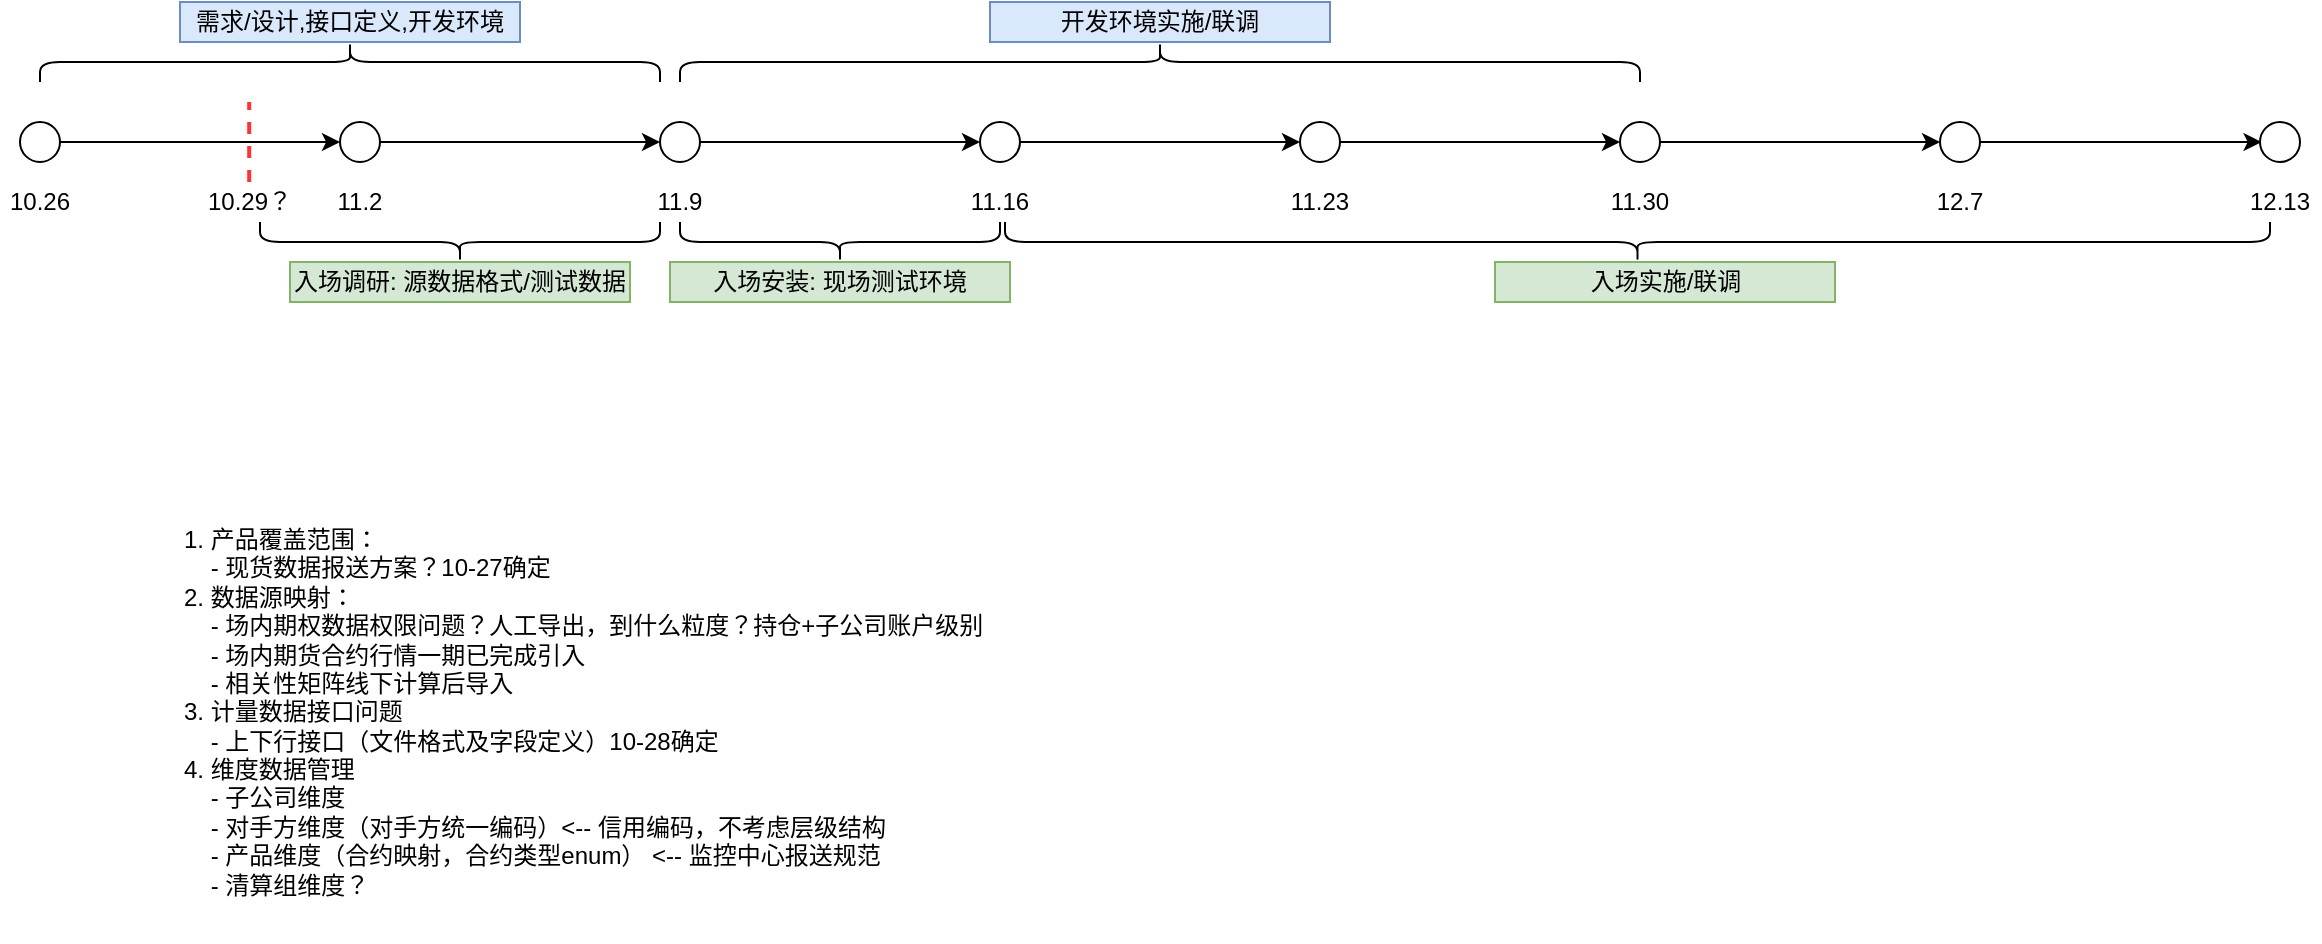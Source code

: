 <mxfile version="14.2.9" type="github" pages="5">
  <diagram id="nSod4oKvHVvJ7kChQJ3G" name="Page-1">
    <mxGraphModel dx="1666" dy="825" grid="1" gridSize="10" guides="1" tooltips="1" connect="1" arrows="1" fold="1" page="1" pageScale="1" pageWidth="827" pageHeight="1169" math="0" shadow="0">
      <root>
        <mxCell id="0" />
        <mxCell id="1" parent="0" />
        <mxCell id="TWhA_atMwlz9sS2p31ng-1" value="" style="endArrow=classic;html=1;" parent="1" source="TWhA_atMwlz9sS2p31ng-20" edge="1">
          <mxGeometry width="50" height="50" relative="1" as="geometry">
            <mxPoint x="788" y="683" as="sourcePoint" />
            <mxPoint x="1778.8" y="683" as="targetPoint" />
          </mxGeometry>
        </mxCell>
        <mxCell id="TWhA_atMwlz9sS2p31ng-2" value="" style="ellipse;whiteSpace=wrap;html=1;aspect=fixed;" parent="1" vertex="1">
          <mxGeometry x="818" y="673" width="20" height="20" as="geometry" />
        </mxCell>
        <mxCell id="TWhA_atMwlz9sS2p31ng-3" value="" style="endArrow=classic;html=1;exitX=1;exitY=0.5;exitDx=0;exitDy=0;" parent="1" source="TWhA_atMwlz9sS2p31ng-11" target="TWhA_atMwlz9sS2p31ng-2" edge="1">
          <mxGeometry width="50" height="50" relative="1" as="geometry">
            <mxPoint x="708" y="683" as="sourcePoint" />
            <mxPoint x="1428" y="683" as="targetPoint" />
          </mxGeometry>
        </mxCell>
        <mxCell id="TWhA_atMwlz9sS2p31ng-4" value="" style="ellipse;whiteSpace=wrap;html=1;aspect=fixed;" parent="1" vertex="1">
          <mxGeometry x="978" y="673" width="20" height="20" as="geometry" />
        </mxCell>
        <mxCell id="TWhA_atMwlz9sS2p31ng-5" value="" style="endArrow=classic;html=1;" parent="1" source="TWhA_atMwlz9sS2p31ng-2" target="TWhA_atMwlz9sS2p31ng-4" edge="1">
          <mxGeometry width="50" height="50" relative="1" as="geometry">
            <mxPoint x="838" y="683" as="sourcePoint" />
            <mxPoint x="1428" y="683" as="targetPoint" />
          </mxGeometry>
        </mxCell>
        <mxCell id="TWhA_atMwlz9sS2p31ng-6" value="" style="ellipse;whiteSpace=wrap;html=1;aspect=fixed;" parent="1" vertex="1">
          <mxGeometry x="1138" y="673" width="20" height="20" as="geometry" />
        </mxCell>
        <mxCell id="TWhA_atMwlz9sS2p31ng-7" value="" style="endArrow=classic;html=1;" parent="1" source="TWhA_atMwlz9sS2p31ng-4" target="TWhA_atMwlz9sS2p31ng-6" edge="1">
          <mxGeometry width="50" height="50" relative="1" as="geometry">
            <mxPoint x="998" y="683" as="sourcePoint" />
            <mxPoint x="1428" y="683" as="targetPoint" />
          </mxGeometry>
        </mxCell>
        <mxCell id="TWhA_atMwlz9sS2p31ng-8" value="1. 产品覆盖范围：&lt;br&gt;&amp;nbsp; &amp;nbsp; - 现货数据报送方案？10-27确定&lt;br&gt;2. 数据源映射：&lt;br&gt;&amp;nbsp; &amp;nbsp; - 场内期权数据权限问题？人工导出，到什么粒度？持仓+子公司账户级别&lt;br&gt;&amp;nbsp; &amp;nbsp; - 场内期货合约行情一期已完成引入&lt;br&gt;&amp;nbsp; &amp;nbsp; - 相关性矩阵线下计算后导入&lt;br&gt;3. 计量数据接口问题&lt;br&gt;&amp;nbsp; &amp;nbsp; - 上下行接口（文件格式及字段定义）10-28确定&lt;br&gt;4. 维度数据管理&lt;br&gt;&amp;nbsp; &amp;nbsp; - 子公司维度&lt;br&gt;&amp;nbsp; &amp;nbsp; - 对手方维度（对手方统一编码）&amp;lt;-- 信用编码，不考虑层级结构&lt;br&gt;&amp;nbsp; &amp;nbsp; - 产品维度（合约映射，合约类型enum） &amp;lt;-- 监控中心报送规范&lt;br&gt;&amp;nbsp; &amp;nbsp; - 清算组维度？" style="text;html=1;strokeColor=none;fillColor=none;align=left;verticalAlign=middle;whiteSpace=wrap;rounded=0;" parent="1" vertex="1">
          <mxGeometry x="738" y="853" width="470" height="230" as="geometry" />
        </mxCell>
        <mxCell id="TWhA_atMwlz9sS2p31ng-9" value="" style="ellipse;whiteSpace=wrap;html=1;aspect=fixed;" parent="1" vertex="1">
          <mxGeometry x="1298" y="673" width="20" height="20" as="geometry" />
        </mxCell>
        <mxCell id="TWhA_atMwlz9sS2p31ng-10" value="" style="endArrow=classic;html=1;" parent="1" source="TWhA_atMwlz9sS2p31ng-6" target="TWhA_atMwlz9sS2p31ng-9" edge="1">
          <mxGeometry width="50" height="50" relative="1" as="geometry">
            <mxPoint x="1158" y="683" as="sourcePoint" />
            <mxPoint x="1428" y="683" as="targetPoint" />
          </mxGeometry>
        </mxCell>
        <mxCell id="TWhA_atMwlz9sS2p31ng-11" value="" style="ellipse;whiteSpace=wrap;html=1;aspect=fixed;" parent="1" vertex="1">
          <mxGeometry x="658" y="673" width="20" height="20" as="geometry" />
        </mxCell>
        <mxCell id="TWhA_atMwlz9sS2p31ng-12" value="10.26" style="text;html=1;strokeColor=none;fillColor=none;align=center;verticalAlign=middle;whiteSpace=wrap;rounded=0;" parent="1" vertex="1">
          <mxGeometry x="648" y="703" width="40" height="20" as="geometry" />
        </mxCell>
        <mxCell id="TWhA_atMwlz9sS2p31ng-13" value="11.2" style="text;html=1;strokeColor=none;fillColor=none;align=center;verticalAlign=middle;whiteSpace=wrap;rounded=0;" parent="1" vertex="1">
          <mxGeometry x="808" y="703" width="40" height="20" as="geometry" />
        </mxCell>
        <mxCell id="TWhA_atMwlz9sS2p31ng-14" value="11.9" style="text;html=1;strokeColor=none;fillColor=none;align=center;verticalAlign=middle;whiteSpace=wrap;rounded=0;" parent="1" vertex="1">
          <mxGeometry x="968" y="703" width="40" height="20" as="geometry" />
        </mxCell>
        <mxCell id="TWhA_atMwlz9sS2p31ng-15" value="11.16" style="text;html=1;strokeColor=none;fillColor=none;align=center;verticalAlign=middle;whiteSpace=wrap;rounded=0;" parent="1" vertex="1">
          <mxGeometry x="1128" y="703" width="40" height="20" as="geometry" />
        </mxCell>
        <mxCell id="TWhA_atMwlz9sS2p31ng-16" value="11.23" style="text;html=1;strokeColor=none;fillColor=none;align=center;verticalAlign=middle;whiteSpace=wrap;rounded=0;" parent="1" vertex="1">
          <mxGeometry x="1288" y="703" width="40" height="20" as="geometry" />
        </mxCell>
        <mxCell id="TWhA_atMwlz9sS2p31ng-17" value="" style="ellipse;whiteSpace=wrap;html=1;aspect=fixed;" parent="1" vertex="1">
          <mxGeometry x="1458" y="673" width="20" height="20" as="geometry" />
        </mxCell>
        <mxCell id="TWhA_atMwlz9sS2p31ng-18" value="" style="endArrow=classic;html=1;" parent="1" source="TWhA_atMwlz9sS2p31ng-9" target="TWhA_atMwlz9sS2p31ng-17" edge="1">
          <mxGeometry width="50" height="50" relative="1" as="geometry">
            <mxPoint x="1318" y="683" as="sourcePoint" />
            <mxPoint x="1778.8" y="683" as="targetPoint" />
          </mxGeometry>
        </mxCell>
        <mxCell id="TWhA_atMwlz9sS2p31ng-19" value="11.30" style="text;html=1;strokeColor=none;fillColor=none;align=center;verticalAlign=middle;whiteSpace=wrap;rounded=0;" parent="1" vertex="1">
          <mxGeometry x="1448" y="703" width="40" height="20" as="geometry" />
        </mxCell>
        <mxCell id="TWhA_atMwlz9sS2p31ng-20" value="" style="ellipse;whiteSpace=wrap;html=1;aspect=fixed;" parent="1" vertex="1">
          <mxGeometry x="1618" y="673" width="20" height="20" as="geometry" />
        </mxCell>
        <mxCell id="TWhA_atMwlz9sS2p31ng-21" value="" style="endArrow=classic;html=1;" parent="1" source="TWhA_atMwlz9sS2p31ng-17" target="TWhA_atMwlz9sS2p31ng-20" edge="1">
          <mxGeometry width="50" height="50" relative="1" as="geometry">
            <mxPoint x="1478" y="683" as="sourcePoint" />
            <mxPoint x="1778.8" y="683" as="targetPoint" />
          </mxGeometry>
        </mxCell>
        <mxCell id="TWhA_atMwlz9sS2p31ng-22" value="12.7" style="text;html=1;strokeColor=none;fillColor=none;align=center;verticalAlign=middle;whiteSpace=wrap;rounded=0;" parent="1" vertex="1">
          <mxGeometry x="1608" y="703" width="40" height="20" as="geometry" />
        </mxCell>
        <mxCell id="TWhA_atMwlz9sS2p31ng-23" value="" style="shape=curlyBracket;whiteSpace=wrap;html=1;rounded=1;rotation=-90;" parent="1" vertex="1">
          <mxGeometry x="868" y="633" width="20" height="200" as="geometry" />
        </mxCell>
        <mxCell id="TWhA_atMwlz9sS2p31ng-24" value="入场调研: 源数据格式/测试数据" style="text;html=1;strokeColor=#82b366;fillColor=#d5e8d4;align=center;verticalAlign=middle;whiteSpace=wrap;rounded=0;" parent="1" vertex="1">
          <mxGeometry x="793" y="743" width="170" height="20" as="geometry" />
        </mxCell>
        <mxCell id="TWhA_atMwlz9sS2p31ng-25" value="" style="endArrow=none;dashed=1;html=1;strokeColor=#FF3333;strokeWidth=2;" parent="1" edge="1">
          <mxGeometry width="50" height="50" relative="1" as="geometry">
            <mxPoint x="772.6" y="703" as="sourcePoint" />
            <mxPoint x="772.6" y="663" as="targetPoint" />
          </mxGeometry>
        </mxCell>
        <mxCell id="TWhA_atMwlz9sS2p31ng-26" value="10.29？" style="text;html=1;strokeColor=none;fillColor=none;align=center;verticalAlign=middle;whiteSpace=wrap;rounded=0;" parent="1" vertex="1">
          <mxGeometry x="753" y="703" width="40" height="20" as="geometry" />
        </mxCell>
        <mxCell id="TWhA_atMwlz9sS2p31ng-27" value="" style="shape=curlyBracket;whiteSpace=wrap;html=1;rounded=1;rotation=90;" parent="1" vertex="1">
          <mxGeometry x="1218" y="403" width="20" height="480" as="geometry" />
        </mxCell>
        <mxCell id="TWhA_atMwlz9sS2p31ng-28" value="开发环境实施/联调" style="text;html=1;strokeColor=#6c8ebf;fillColor=#dae8fc;align=center;verticalAlign=middle;whiteSpace=wrap;rounded=0;" parent="1" vertex="1">
          <mxGeometry x="1143" y="613" width="170" height="20" as="geometry" />
        </mxCell>
        <mxCell id="TWhA_atMwlz9sS2p31ng-29" value="" style="shape=curlyBracket;whiteSpace=wrap;html=1;rounded=1;rotation=90;" parent="1" vertex="1">
          <mxGeometry x="813" y="488" width="20" height="310" as="geometry" />
        </mxCell>
        <mxCell id="TWhA_atMwlz9sS2p31ng-30" value="需求/设计,接口定义,开发环境" style="text;html=1;strokeColor=#6c8ebf;fillColor=#dae8fc;align=center;verticalAlign=middle;whiteSpace=wrap;rounded=0;" parent="1" vertex="1">
          <mxGeometry x="738" y="613" width="170" height="20" as="geometry" />
        </mxCell>
        <mxCell id="TWhA_atMwlz9sS2p31ng-31" value="" style="shape=curlyBracket;whiteSpace=wrap;html=1;rounded=1;rotation=-90;" parent="1" vertex="1">
          <mxGeometry x="1456.75" y="416.75" width="20" height="632.5" as="geometry" />
        </mxCell>
        <mxCell id="TWhA_atMwlz9sS2p31ng-32" value="" style="ellipse;whiteSpace=wrap;html=1;aspect=fixed;" parent="1" vertex="1">
          <mxGeometry x="1778" y="673" width="20" height="20" as="geometry" />
        </mxCell>
        <mxCell id="TWhA_atMwlz9sS2p31ng-33" value="入场实施/联调" style="text;html=1;strokeColor=#82b366;fillColor=#d5e8d4;align=center;verticalAlign=middle;whiteSpace=wrap;rounded=0;" parent="1" vertex="1">
          <mxGeometry x="1395.5" y="743" width="170" height="20" as="geometry" />
        </mxCell>
        <mxCell id="TWhA_atMwlz9sS2p31ng-34" value="12.13" style="text;html=1;strokeColor=none;fillColor=none;align=center;verticalAlign=middle;whiteSpace=wrap;rounded=0;" parent="1" vertex="1">
          <mxGeometry x="1768" y="703" width="40" height="20" as="geometry" />
        </mxCell>
        <mxCell id="TWhA_atMwlz9sS2p31ng-35" value="" style="shape=curlyBracket;whiteSpace=wrap;html=1;rounded=1;rotation=-90;" parent="1" vertex="1">
          <mxGeometry x="1058" y="653" width="20" height="160" as="geometry" />
        </mxCell>
        <mxCell id="TWhA_atMwlz9sS2p31ng-36" value="入场安装: 现场测试环境" style="text;html=1;strokeColor=#82b366;fillColor=#d5e8d4;align=center;verticalAlign=middle;whiteSpace=wrap;rounded=0;" parent="1" vertex="1">
          <mxGeometry x="983" y="743" width="170" height="20" as="geometry" />
        </mxCell>
      </root>
    </mxGraphModel>
  </diagram>
  <diagram name="架构" id="KUKY7B__UBiCKVoWSCus">
    <mxGraphModel dx="2516" dy="1925" grid="1" gridSize="10" guides="1" tooltips="1" connect="1" arrows="1" fold="1" page="1" pageScale="1" pageWidth="850" pageHeight="1100" math="0" shadow="0">
      <root>
        <mxCell id="1hAkWj7qzRlS5YgVRwNI-0" />
        <mxCell id="1hAkWj7qzRlS5YgVRwNI-1" parent="1hAkWj7qzRlS5YgVRwNI-0" />
        <mxCell id="1hAkWj7qzRlS5YgVRwNI-2" value="行情&lt;br&gt;(Oracle)" style="shape=cylinder;whiteSpace=wrap;html=1;boundedLbl=1;backgroundOutline=1;fillColor=#dae8fc;strokeColor=#82b366;" parent="1hAkWj7qzRlS5YgVRwNI-1" vertex="1">
          <mxGeometry x="80" y="80" width="80" height="80" as="geometry" />
        </mxCell>
        <mxCell id="1hAkWj7qzRlS5YgVRwNI-3" value="场外持仓&lt;br&gt;(Hive)" style="shape=cylinder;whiteSpace=wrap;html=1;boundedLbl=1;backgroundOutline=1;fillColor=#dae8fc;strokeColor=#82b366;" parent="1hAkWj7qzRlS5YgVRwNI-1" vertex="1">
          <mxGeometry x="200" y="80" width="80" height="80" as="geometry" />
        </mxCell>
        <mxCell id="1hAkWj7qzRlS5YgVRwNI-6" value="客户资金" style="shape=cylinder;whiteSpace=wrap;html=1;boundedLbl=1;backgroundOutline=1;fillColor=#dae8fc;strokeColor=#6c8ebf;" parent="1hAkWj7qzRlS5YgVRwNI-1" vertex="1">
          <mxGeometry x="560" y="80" width="80" height="80" as="geometry" />
        </mxCell>
        <mxCell id="1hAkWj7qzRlS5YgVRwNI-9" value="定价引擎服务&lt;br&gt;（一期)" style="rounded=0;whiteSpace=wrap;html=1;fillColor=#dae8fc;strokeColor=#82b366;" parent="1hAkWj7qzRlS5YgVRwNI-1" vertex="1">
          <mxGeometry x="80" y="400" width="200" height="80" as="geometry" />
        </mxCell>
        <mxCell id="1hAkWj7qzRlS5YgVRwNI-10" value="" style="endArrow=classic;html=1;exitX=0.5;exitY=1;exitDx=0;exitDy=0;entryX=0.2;entryY=0;entryDx=0;entryDy=0;entryPerimeter=0;" parent="1hAkWj7qzRlS5YgVRwNI-1" source="1hAkWj7qzRlS5YgVRwNI-2" target="1hAkWj7qzRlS5YgVRwNI-9" edge="1" treatAsSingle="0">
          <mxGeometry width="50" height="50" relative="1" as="geometry">
            <mxPoint x="150" y="250" as="sourcePoint" />
            <mxPoint x="200" y="200" as="targetPoint" />
          </mxGeometry>
        </mxCell>
        <mxCell id="xz7KBnCVWbHpxa5dzvGw-1" value="A股、股指期货&lt;br&gt;商品期货&lt;br&gt;黄金现货、黄金期货" style="edgeLabel;html=1;align=center;verticalAlign=middle;resizable=0;points=[];" parent="1hAkWj7qzRlS5YgVRwNI-10" vertex="1" connectable="0">
          <mxGeometry x="-0.275" y="-3" relative="1" as="geometry">
            <mxPoint x="3" y="-56.67" as="offset" />
          </mxGeometry>
        </mxCell>
        <mxCell id="gnj8iit765OFcLQEqhlG-0" style="edgeStyle=orthogonalEdgeStyle;rounded=0;orthogonalLoop=1;jettySize=auto;html=1;entryX=0;entryY=1;entryDx=0;entryDy=0;startArrow=classic;startFill=1;endArrow=none;endFill=0;" parent="1hAkWj7qzRlS5YgVRwNI-1" source="1hAkWj7qzRlS5YgVRwNI-12" target="1hAkWj7qzRlS5YgVRwNI-15" edge="1" treatAsSingle="0">
          <mxGeometry relative="1" as="geometry">
            <Array as="points">
              <mxPoint x="360" y="320" />
            </Array>
          </mxGeometry>
        </mxCell>
        <mxCell id="gnj8iit765OFcLQEqhlG-1" value="净资本与资金数据" style="edgeLabel;html=1;align=center;verticalAlign=middle;resizable=0;points=[];" parent="gnj8iit765OFcLQEqhlG-0" vertex="1" connectable="0">
          <mxGeometry x="-0.231" y="2" relative="1" as="geometry">
            <mxPoint as="offset" />
          </mxGeometry>
        </mxCell>
        <mxCell id="1hAkWj7qzRlS5YgVRwNI-12" value="估值结果&lt;br&gt;VaR结果" style="shape=cylinder;whiteSpace=wrap;html=1;boundedLbl=1;backgroundOutline=1;fillColor=#dae8fc;strokeColor=#82b366;" parent="1hAkWj7qzRlS5YgVRwNI-1" vertex="1">
          <mxGeometry x="320" y="560" width="80" height="80" as="geometry" />
        </mxCell>
        <mxCell id="1hAkWj7qzRlS5YgVRwNI-13" value="" style="endArrow=classic;html=1;entryX=0.5;entryY=1;entryDx=0;entryDy=0;exitX=0;exitY=0.5;exitDx=0;exitDy=0;startArrow=classic;startFill=1;" parent="1hAkWj7qzRlS5YgVRwNI-1" source="1hAkWj7qzRlS5YgVRwNI-12" target="1hAkWj7qzRlS5YgVRwNI-9" edge="1" treatAsSingle="0">
          <mxGeometry width="50" height="50" relative="1" as="geometry">
            <mxPoint x="140" y="590" as="sourcePoint" />
            <mxPoint x="190" y="540" as="targetPoint" />
            <Array as="points">
              <mxPoint x="180" y="600" />
            </Array>
          </mxGeometry>
        </mxCell>
        <mxCell id="xz7KBnCVWbHpxa5dzvGw-3" value="风险及情景分析计算结果" style="edgeLabel;html=1;align=center;verticalAlign=middle;resizable=0;points=[];" parent="1hAkWj7qzRlS5YgVRwNI-13" vertex="1" connectable="0">
          <mxGeometry x="0.077" y="-45" relative="1" as="geometry">
            <mxPoint x="-48" y="-45" as="offset" />
          </mxGeometry>
        </mxCell>
        <mxCell id="1hAkWj7qzRlS5YgVRwNI-14" value="VaR计算与报告引擎&lt;br&gt;（二期)" style="rounded=0;whiteSpace=wrap;html=1;fillColor=#dae8fc;strokeColor=#6c8ebf;" parent="1hAkWj7qzRlS5YgVRwNI-1" vertex="1">
          <mxGeometry x="440" y="480" width="320" height="80" as="geometry" />
        </mxCell>
        <mxCell id="gnj8iit765OFcLQEqhlG-2" style="edgeStyle=orthogonalEdgeStyle;rounded=0;orthogonalLoop=1;jettySize=auto;html=1;entryX=0;entryY=0.75;entryDx=0;entryDy=0;startArrow=classic;startFill=1;endArrow=none;endFill=0;" parent="1hAkWj7qzRlS5YgVRwNI-1" source="1hAkWj7qzRlS5YgVRwNI-9" target="1hAkWj7qzRlS5YgVRwNI-15" edge="1" treatAsSingle="0">
          <mxGeometry relative="1" as="geometry">
            <Array as="points">
              <mxPoint x="180" y="300" />
            </Array>
          </mxGeometry>
        </mxCell>
        <mxCell id="bdvXBZ7wPrHE0JGq-gzQ-1" value="待定价持仓" style="edgeLabel;html=1;align=center;verticalAlign=middle;resizable=0;points=[];" parent="gnj8iit765OFcLQEqhlG-2" vertex="1" connectable="0">
          <mxGeometry x="0.002" y="-2" relative="1" as="geometry">
            <mxPoint as="offset" />
          </mxGeometry>
        </mxCell>
        <mxCell id="1hAkWj7qzRlS5YgVRwNI-15" value="数据集成运营服务" style="rounded=0;whiteSpace=wrap;html=1;fillColor=#dae8fc;strokeColor=#6c8ebf;" parent="1hAkWj7qzRlS5YgVRwNI-1" vertex="1">
          <mxGeometry x="230" y="240" width="530" height="80" as="geometry" />
        </mxCell>
        <mxCell id="1hAkWj7qzRlS5YgVRwNI-16" value="" style="endArrow=classic;html=1;exitX=1;exitY=0.5;exitDx=0;exitDy=0;entryX=0.134;entryY=-0.01;entryDx=0;entryDy=0;entryPerimeter=0;" parent="1hAkWj7qzRlS5YgVRwNI-1" source="1hAkWj7qzRlS5YgVRwNI-3" target="1hAkWj7qzRlS5YgVRwNI-15" edge="1" treatAsSingle="0">
          <mxGeometry width="50" height="50" relative="1" as="geometry">
            <mxPoint x="280" y="270" as="sourcePoint" />
            <mxPoint x="330" y="220" as="targetPoint" />
            <Array as="points">
              <mxPoint x="301" y="120" />
            </Array>
          </mxGeometry>
        </mxCell>
        <mxCell id="1hAkWj7qzRlS5YgVRwNI-17" value="" style="endArrow=classic;html=1;exitX=0.5;exitY=0;exitDx=0;exitDy=0;" parent="1hAkWj7qzRlS5YgVRwNI-1" edge="1">
          <mxGeometry width="50" height="50" relative="1" as="geometry">
            <mxPoint x="360" y="100" as="sourcePoint" />
            <mxPoint x="360" y="240" as="targetPoint" />
            <Array as="points" />
          </mxGeometry>
        </mxCell>
        <mxCell id="1hAkWj7qzRlS5YgVRwNI-22" value="" style="endArrow=classic;html=1;exitX=0.5;exitY=1;exitDx=0;exitDy=0;" parent="1hAkWj7qzRlS5YgVRwNI-1" source="1hAkWj7qzRlS5YgVRwNI-6" edge="1">
          <mxGeometry width="50" height="50" relative="1" as="geometry">
            <mxPoint x="570" y="450" as="sourcePoint" />
            <mxPoint x="600" y="240" as="targetPoint" />
          </mxGeometry>
        </mxCell>
        <mxCell id="1hAkWj7qzRlS5YgVRwNI-23" value="" style="endArrow=classic;html=1;entryX=0.472;entryY=0;entryDx=0;entryDy=0;entryPerimeter=0;exitX=0.5;exitY=0.3;exitDx=0;exitDy=0;exitPerimeter=0;" parent="1hAkWj7qzRlS5YgVRwNI-1" source="xz7KBnCVWbHpxa5dzvGw-9" target="1hAkWj7qzRlS5YgVRwNI-15" edge="1">
          <mxGeometry width="50" height="50" relative="1" as="geometry">
            <mxPoint x="480" y="160" as="sourcePoint" />
            <mxPoint x="470" y="180" as="targetPoint" />
          </mxGeometry>
        </mxCell>
        <mxCell id="1hAkWj7qzRlS5YgVRwNI-24" value="" style="endArrow=none;startArrow=classic;html=1;entryX=0.5;entryY=1;entryDx=0;entryDy=0;exitX=1;exitY=0.5;exitDx=0;exitDy=0;endFill=0;" parent="1hAkWj7qzRlS5YgVRwNI-1" source="1hAkWj7qzRlS5YgVRwNI-12" target="1hAkWj7qzRlS5YgVRwNI-14" edge="1" treatAsSingle="0">
          <mxGeometry width="50" height="50" relative="1" as="geometry">
            <mxPoint x="560" y="590" as="sourcePoint" />
            <mxPoint x="610" y="540" as="targetPoint" />
            <Array as="points">
              <mxPoint x="600" y="600" />
            </Array>
          </mxGeometry>
        </mxCell>
        <mxCell id="xz7KBnCVWbHpxa5dzvGw-5" value="全市场下子公司VaR&lt;br&gt;全市场下客户VaR&lt;br&gt;子公司下客户 VaR" style="edgeLabel;html=1;align=center;verticalAlign=middle;resizable=0;points=[];" parent="1hAkWj7qzRlS5YgVRwNI-24" vertex="1" connectable="0">
          <mxGeometry x="-0.062" y="3" relative="1" as="geometry">
            <mxPoint as="offset" />
          </mxGeometry>
        </mxCell>
        <mxCell id="1hAkWj7qzRlS5YgVRwNI-25" value="" style="endArrow=classic;html=1;exitX=0.5;exitY=1;exitDx=0;exitDy=0;entryX=0.172;entryY=0;entryDx=0;entryDy=0;entryPerimeter=0;" parent="1hAkWj7qzRlS5YgVRwNI-1" source="1hAkWj7qzRlS5YgVRwNI-15" target="1hAkWj7qzRlS5YgVRwNI-14" edge="1">
          <mxGeometry width="50" height="50" relative="1" as="geometry">
            <mxPoint x="510" y="380" as="sourcePoint" />
            <mxPoint x="560" y="330" as="targetPoint" />
          </mxGeometry>
        </mxCell>
        <mxCell id="1hAkWj7qzRlS5YgVRwNI-26" value="历史行情" style="shape=document;whiteSpace=wrap;html=1;boundedLbl=1;fillColor=#dae8fc;strokeColor=#6c8ebf;" parent="1hAkWj7qzRlS5YgVRwNI-1" vertex="1">
          <mxGeometry x="800" y="95" width="80" height="50" as="geometry" />
        </mxCell>
        <mxCell id="1hAkWj7qzRlS5YgVRwNI-32" value="" style="endArrow=classic;html=1;entryX=1;entryY=0.5;entryDx=0;entryDy=0;" parent="1hAkWj7qzRlS5YgVRwNI-1" target="1hAkWj7qzRlS5YgVRwNI-14" edge="1">
          <mxGeometry width="50" height="50" relative="1" as="geometry">
            <mxPoint x="843" y="140" as="sourcePoint" />
            <mxPoint x="990" y="370" as="targetPoint" />
            <Array as="points">
              <mxPoint x="843" y="520" />
            </Array>
          </mxGeometry>
        </mxCell>
        <mxCell id="1hAkWj7qzRlS5YgVRwNI-33" value="" style="endArrow=classic;html=1;entryX=0.925;entryY=-0.021;entryDx=0;entryDy=0;entryPerimeter=0;exitX=0.5;exitY=0;exitDx=0;exitDy=0;" parent="1hAkWj7qzRlS5YgVRwNI-1" source="xz7KBnCVWbHpxa5dzvGw-11" target="1hAkWj7qzRlS5YgVRwNI-15" edge="1">
          <mxGeometry width="50" height="50" relative="1" as="geometry">
            <mxPoint x="720" y="160" as="sourcePoint" />
            <mxPoint x="800" y="180" as="targetPoint" />
          </mxGeometry>
        </mxCell>
        <mxCell id="1hAkWj7qzRlS5YgVRwNI-34" value="报表服务&lt;br&gt;（一期 &amp;amp; 二期)" style="rounded=0;whiteSpace=wrap;html=1;fillColor=#dae8fc;strokeColor=#82b366;" parent="1hAkWj7qzRlS5YgVRwNI-1" vertex="1">
          <mxGeometry x="260" y="720" width="200" height="80" as="geometry" />
        </mxCell>
        <mxCell id="1hAkWj7qzRlS5YgVRwNI-35" value="" style="endArrow=classic;html=1;exitX=0.5;exitY=1;exitDx=0;exitDy=0;entryX=0.5;entryY=0;entryDx=0;entryDy=0;" parent="1hAkWj7qzRlS5YgVRwNI-1" source="1hAkWj7qzRlS5YgVRwNI-12" target="1hAkWj7qzRlS5YgVRwNI-34" edge="1" treatAsSingle="0">
          <mxGeometry width="50" height="50" relative="1" as="geometry">
            <mxPoint x="510" y="670" as="sourcePoint" />
            <mxPoint x="560" y="620" as="targetPoint" />
          </mxGeometry>
        </mxCell>
        <mxCell id="xz7KBnCVWbHpxa5dzvGw-4" value="各类报告" style="edgeLabel;html=1;align=center;verticalAlign=middle;resizable=0;points=[];" parent="1hAkWj7qzRlS5YgVRwNI-35" vertex="1" connectable="0">
          <mxGeometry x="-0.5" y="-3" relative="1" as="geometry">
            <mxPoint as="offset" />
          </mxGeometry>
        </mxCell>
        <mxCell id="1hAkWj7qzRlS5YgVRwNI-36" value="" style="endArrow=none;dashed=1;html=1;strokeColor=#FF3333;exitX=1;exitY=1;exitDx=0;exitDy=0;" parent="1hAkWj7qzRlS5YgVRwNI-1" source="1hAkWj7qzRlS5YgVRwNI-41" edge="1">
          <mxGeometry width="50" height="50" relative="1" as="geometry">
            <mxPoint y="200" as="sourcePoint" />
            <mxPoint x="1080" y="200" as="targetPoint" />
          </mxGeometry>
        </mxCell>
        <mxCell id="1hAkWj7qzRlS5YgVRwNI-37" value="" style="endArrow=none;dashed=1;html=1;strokeColor=#FF3333;exitX=1;exitY=1;exitDx=0;exitDy=0;" parent="1hAkWj7qzRlS5YgVRwNI-1" source="1hAkWj7qzRlS5YgVRwNI-42" edge="1" treatAsSingle="0">
          <mxGeometry width="50" height="50" relative="1" as="geometry">
            <mxPoint y="360" as="sourcePoint" />
            <mxPoint x="1080" y="360" as="targetPoint" />
          </mxGeometry>
        </mxCell>
        <mxCell id="xz7KBnCVWbHpxa5dzvGw-12" value="VaR输入持仓文件" style="edgeLabel;html=1;align=center;verticalAlign=middle;resizable=0;points=[];" parent="1hAkWj7qzRlS5YgVRwNI-37" vertex="1" connectable="0">
          <mxGeometry x="0.106" y="3" relative="1" as="geometry">
            <mxPoint x="-65.83" as="offset" />
          </mxGeometry>
        </mxCell>
        <mxCell id="1hAkWj7qzRlS5YgVRwNI-38" value="" style="endArrow=none;dashed=1;html=1;strokeColor=#FF3333;exitX=1;exitY=1;exitDx=0;exitDy=0;" parent="1hAkWj7qzRlS5YgVRwNI-1" source="1hAkWj7qzRlS5YgVRwNI-44" edge="1">
          <mxGeometry width="50" height="50" relative="1" as="geometry">
            <mxPoint y="680" as="sourcePoint" />
            <mxPoint x="1080" y="680" as="targetPoint" />
          </mxGeometry>
        </mxCell>
        <mxCell id="1hAkWj7qzRlS5YgVRwNI-39" value="" style="endArrow=none;dashed=1;html=1;strokeColor=#FF3333;exitX=1;exitY=1;exitDx=0;exitDy=0;" parent="1hAkWj7qzRlS5YgVRwNI-1" source="1hAkWj7qzRlS5YgVRwNI-40" edge="1">
          <mxGeometry width="50" height="50" relative="1" as="geometry">
            <mxPoint y="40" as="sourcePoint" />
            <mxPoint x="1080" y="40" as="targetPoint" />
          </mxGeometry>
        </mxCell>
        <mxCell id="1hAkWj7qzRlS5YgVRwNI-40" value="源数据层" style="text;html=1;strokeColor=#d6b656;fillColor=#fff2cc;align=center;verticalAlign=middle;whiteSpace=wrap;rounded=0;rotation=-90;" parent="1hAkWj7qzRlS5YgVRwNI-1" vertex="1">
          <mxGeometry x="-390" y="110" width="160" height="20" as="geometry" />
        </mxCell>
        <mxCell id="1hAkWj7qzRlS5YgVRwNI-41" value="ETL层" style="text;html=1;strokeColor=#d6b656;fillColor=#fff2cc;align=center;verticalAlign=middle;whiteSpace=wrap;rounded=0;rotation=-90;" parent="1hAkWj7qzRlS5YgVRwNI-1" vertex="1">
          <mxGeometry x="-390" y="270" width="160" height="20" as="geometry" />
        </mxCell>
        <mxCell id="1hAkWj7qzRlS5YgVRwNI-42" value="核心计算层" style="text;html=1;strokeColor=#d6b656;fillColor=#fff2cc;align=center;verticalAlign=middle;whiteSpace=wrap;rounded=0;rotation=-90;" parent="1hAkWj7qzRlS5YgVRwNI-1" vertex="1">
          <mxGeometry x="-470" y="510" width="320" height="20" as="geometry" />
        </mxCell>
        <mxCell id="1hAkWj7qzRlS5YgVRwNI-43" value="" style="endArrow=none;dashed=1;html=1;strokeColor=#FF3333;exitX=0;exitY=1;exitDx=0;exitDy=0;" parent="1hAkWj7qzRlS5YgVRwNI-1" source="1hAkWj7qzRlS5YgVRwNI-44" edge="1">
          <mxGeometry width="50" height="50" relative="1" as="geometry">
            <mxPoint y="840" as="sourcePoint" />
            <mxPoint x="1080" y="840" as="targetPoint" />
          </mxGeometry>
        </mxCell>
        <mxCell id="xz7KBnCVWbHpxa5dzvGw-25" style="edgeStyle=orthogonalEdgeStyle;rounded=0;orthogonalLoop=1;jettySize=auto;html=1;endArrow=classic;endFill=1;startArrow=classic;startFill=1;" parent="1hAkWj7qzRlS5YgVRwNI-1" source="1hAkWj7qzRlS5YgVRwNI-44" target="xz7KBnCVWbHpxa5dzvGw-24" edge="1" treatAsSingle="0">
          <mxGeometry relative="1" as="geometry" />
        </mxCell>
        <mxCell id="xz7KBnCVWbHpxa5dzvGw-26" value="报表查询与展示" style="edgeLabel;html=1;align=center;verticalAlign=middle;resizable=0;points=[];" parent="xz7KBnCVWbHpxa5dzvGw-25" vertex="1" connectable="0">
          <mxGeometry x="0.067" y="-3" relative="1" as="geometry">
            <mxPoint as="offset" />
          </mxGeometry>
        </mxCell>
        <mxCell id="1hAkWj7qzRlS5YgVRwNI-44" value="报表展示层" style="text;html=1;strokeColor=#d6b656;fillColor=#fff2cc;align=center;verticalAlign=middle;whiteSpace=wrap;rounded=0;rotation=-90;" parent="1hAkWj7qzRlS5YgVRwNI-1" vertex="1">
          <mxGeometry x="-390" y="750" width="160" height="20" as="geometry" />
        </mxCell>
        <mxCell id="1hAkWj7qzRlS5YgVRwNI-45" value="" style="endArrow=classic;html=1;strokeColor=#000000;entryX=0.5;entryY=0;entryDx=0;entryDy=0;" parent="1hAkWj7qzRlS5YgVRwNI-1" target="1hAkWj7qzRlS5YgVRwNI-2" edge="1">
          <mxGeometry width="50" height="50" relative="1" as="geometry">
            <mxPoint x="120" as="sourcePoint" />
            <mxPoint x="240" y="60" as="targetPoint" />
          </mxGeometry>
        </mxCell>
        <mxCell id="1hAkWj7qzRlS5YgVRwNI-46" value="" style="endArrow=classic;html=1;strokeColor=#000000;entryX=0.5;entryY=0;entryDx=0;entryDy=0;" parent="1hAkWj7qzRlS5YgVRwNI-1" edge="1">
          <mxGeometry width="50" height="50" relative="1" as="geometry">
            <mxPoint x="239.5" as="sourcePoint" />
            <mxPoint x="239.5" y="80" as="targetPoint" />
          </mxGeometry>
        </mxCell>
        <mxCell id="1hAkWj7qzRlS5YgVRwNI-48" value="" style="endArrow=classic;html=1;strokeColor=#000000;entryX=0.5;entryY=0;entryDx=0;entryDy=0;" parent="1hAkWj7qzRlS5YgVRwNI-1" target="xz7KBnCVWbHpxa5dzvGw-9" edge="1">
          <mxGeometry width="50" height="50" relative="1" as="geometry">
            <mxPoint x="479.5" as="sourcePoint" />
            <mxPoint x="479.5" y="80" as="targetPoint" />
          </mxGeometry>
        </mxCell>
        <mxCell id="1hAkWj7qzRlS5YgVRwNI-49" value="" style="endArrow=classic;html=1;strokeColor=#000000;entryX=0.5;entryY=0;entryDx=0;entryDy=0;" parent="1hAkWj7qzRlS5YgVRwNI-1" edge="1">
          <mxGeometry width="50" height="50" relative="1" as="geometry">
            <mxPoint x="599.5" as="sourcePoint" />
            <mxPoint x="599.5" y="80" as="targetPoint" />
          </mxGeometry>
        </mxCell>
        <mxCell id="1hAkWj7qzRlS5YgVRwNI-50" value="" style="endArrow=classic;html=1;strokeColor=#000000;entryX=0.5;entryY=0;entryDx=0;entryDy=0;" parent="1hAkWj7qzRlS5YgVRwNI-1" target="xz7KBnCVWbHpxa5dzvGw-11" edge="1">
          <mxGeometry width="50" height="50" relative="1" as="geometry">
            <mxPoint x="719.5" as="sourcePoint" />
            <mxPoint x="719.5" y="80" as="targetPoint" />
          </mxGeometry>
        </mxCell>
        <mxCell id="1hAkWj7qzRlS5YgVRwNI-51" value="" style="endArrow=classic;html=1;strokeColor=#000000;entryX=0.5;entryY=0;entryDx=0;entryDy=0;" parent="1hAkWj7qzRlS5YgVRwNI-1" target="1hAkWj7qzRlS5YgVRwNI-26" edge="1">
          <mxGeometry width="50" height="50" relative="1" as="geometry">
            <mxPoint x="839.5" as="sourcePoint" />
            <mxPoint x="839.5" y="80" as="targetPoint" />
          </mxGeometry>
        </mxCell>
        <mxCell id="1hAkWj7qzRlS5YgVRwNI-53" value="" style="ellipse;whiteSpace=wrap;html=1;aspect=fixed;" parent="1hAkWj7qzRlS5YgVRwNI-1" vertex="1">
          <mxGeometry x="112.5" y="-15" width="15" height="15" as="geometry" />
        </mxCell>
        <mxCell id="1hAkWj7qzRlS5YgVRwNI-54" value="" style="ellipse;whiteSpace=wrap;html=1;aspect=fixed;" parent="1hAkWj7qzRlS5YgVRwNI-1" vertex="1">
          <mxGeometry x="232.5" y="-15" width="15" height="15" as="geometry" />
        </mxCell>
        <mxCell id="TJeG4T9xcKgjo2xswX7I-12" style="edgeStyle=orthogonalEdgeStyle;rounded=0;orthogonalLoop=1;jettySize=auto;html=1;" edge="1" parent="1hAkWj7qzRlS5YgVRwNI-1" source="1hAkWj7qzRlS5YgVRwNI-55" target="TJeG4T9xcKgjo2xswX7I-0">
          <mxGeometry relative="1" as="geometry" />
        </mxCell>
        <mxCell id="1hAkWj7qzRlS5YgVRwNI-55" value="" style="ellipse;whiteSpace=wrap;html=1;aspect=fixed;" parent="1hAkWj7qzRlS5YgVRwNI-1" vertex="1">
          <mxGeometry x="352.5" y="-15" width="15" height="15" as="geometry" />
        </mxCell>
        <mxCell id="1hAkWj7qzRlS5YgVRwNI-56" value="" style="ellipse;whiteSpace=wrap;html=1;aspect=fixed;" parent="1hAkWj7qzRlS5YgVRwNI-1" vertex="1">
          <mxGeometry x="472.5" y="-15" width="15" height="15" as="geometry" />
        </mxCell>
        <mxCell id="1hAkWj7qzRlS5YgVRwNI-57" value="" style="ellipse;whiteSpace=wrap;html=1;aspect=fixed;" parent="1hAkWj7qzRlS5YgVRwNI-1" vertex="1">
          <mxGeometry x="592.5" y="-15" width="15" height="15" as="geometry" />
        </mxCell>
        <mxCell id="1hAkWj7qzRlS5YgVRwNI-58" value="" style="ellipse;whiteSpace=wrap;html=1;aspect=fixed;" parent="1hAkWj7qzRlS5YgVRwNI-1" vertex="1">
          <mxGeometry x="712.5" y="-15" width="15" height="15" as="geometry" />
        </mxCell>
        <mxCell id="1hAkWj7qzRlS5YgVRwNI-59" value="" style="ellipse;whiteSpace=wrap;html=1;aspect=fixed;" parent="1hAkWj7qzRlS5YgVRwNI-1" vertex="1">
          <mxGeometry x="832.5" y="-15" width="15" height="15" as="geometry" />
        </mxCell>
        <mxCell id="1hAkWj7qzRlS5YgVRwNI-61" value="万得" style="text;html=1;strokeColor=none;fillColor=none;align=center;verticalAlign=middle;whiteSpace=wrap;rounded=0;" parent="1hAkWj7qzRlS5YgVRwNI-1" vertex="1">
          <mxGeometry x="100" y="-35" width="40" height="20" as="geometry" />
        </mxCell>
        <mxCell id="1hAkWj7qzRlS5YgVRwNI-62" value="每日/接口" style="text;html=1;strokeColor=none;fillColor=none;align=center;verticalAlign=middle;whiteSpace=wrap;rounded=0;" parent="1hAkWj7qzRlS5YgVRwNI-1" vertex="1">
          <mxGeometry x="210" y="-35" width="60" height="20" as="geometry" />
        </mxCell>
        <mxCell id="1hAkWj7qzRlS5YgVRwNI-67" value="定期更新" style="text;html=1;strokeColor=none;fillColor=none;align=center;verticalAlign=middle;whiteSpace=wrap;rounded=0;" parent="1hAkWj7qzRlS5YgVRwNI-1" vertex="1">
          <mxGeometry x="815" y="-35" width="50" height="20" as="geometry" />
        </mxCell>
        <mxCell id="xz7KBnCVWbHpxa5dzvGw-9" value="现货持仓" style="shape=document;whiteSpace=wrap;html=1;boundedLbl=1;fillColor=#dae8fc;strokeColor=#6c8ebf;size=0.5;" parent="1hAkWj7qzRlS5YgVRwNI-1" vertex="1">
          <mxGeometry x="440" y="100" width="80" height="50" as="geometry" />
        </mxCell>
        <mxCell id="xz7KBnCVWbHpxa5dzvGw-11" value="净资本FISS" style="shape=document;whiteSpace=wrap;html=1;boundedLbl=1;fillColor=#dae8fc;strokeColor=#6c8ebf;" parent="1hAkWj7qzRlS5YgVRwNI-1" vertex="1">
          <mxGeometry x="680" y="95" width="80" height="50" as="geometry" />
        </mxCell>
        <mxCell id="xz7KBnCVWbHpxa5dzvGw-23" value="手动修改数据" style="edgeStyle=orthogonalEdgeStyle;rounded=0;orthogonalLoop=1;jettySize=auto;html=1;entryX=0.5;entryY=0;entryDx=0;entryDy=0;endArrow=classic;endFill=1;" parent="1hAkWj7qzRlS5YgVRwNI-1" source="xz7KBnCVWbHpxa5dzvGw-13" target="1hAkWj7qzRlS5YgVRwNI-41" edge="1">
          <mxGeometry relative="1" as="geometry">
            <Array as="points">
              <mxPoint x="-380" y="280" />
              <mxPoint x="-380" y="280" />
            </Array>
          </mxGeometry>
        </mxCell>
        <mxCell id="xz7KBnCVWbHpxa5dzvGw-13" value="业务用户" style="shape=umlActor;verticalLabelPosition=bottom;verticalAlign=top;html=1;outlineConnect=0;" parent="1hAkWj7qzRlS5YgVRwNI-1" vertex="1">
          <mxGeometry x="-460" y="250" width="30" height="60" as="geometry" />
        </mxCell>
        <mxCell id="xz7KBnCVWbHpxa5dzvGw-21" style="edgeStyle=orthogonalEdgeStyle;rounded=0;orthogonalLoop=1;jettySize=auto;html=1;entryX=0.5;entryY=0;entryDx=0;entryDy=0;endArrow=classic;endFill=1;" parent="1hAkWj7qzRlS5YgVRwNI-1" source="xz7KBnCVWbHpxa5dzvGw-20" target="1hAkWj7qzRlS5YgVRwNI-40" edge="1" treatAsSingle="0">
          <mxGeometry relative="1" as="geometry" />
        </mxCell>
        <mxCell id="xz7KBnCVWbHpxa5dzvGw-22" value="手动准备数据" style="edgeLabel;html=1;align=center;verticalAlign=middle;resizable=0;points=[];" parent="xz7KBnCVWbHpxa5dzvGw-21" vertex="1" connectable="0">
          <mxGeometry x="0.2" y="2" relative="1" as="geometry">
            <mxPoint x="-16" y="2" as="offset" />
          </mxGeometry>
        </mxCell>
        <mxCell id="xz7KBnCVWbHpxa5dzvGw-20" value="业务用户" style="shape=umlActor;verticalLabelPosition=bottom;verticalAlign=top;html=1;outlineConnect=0;" parent="1hAkWj7qzRlS5YgVRwNI-1" vertex="1">
          <mxGeometry x="-460" y="90" width="30" height="60" as="geometry" />
        </mxCell>
        <mxCell id="xz7KBnCVWbHpxa5dzvGw-24" value="业务用户" style="shape=umlActor;verticalLabelPosition=bottom;verticalAlign=top;html=1;outlineConnect=0;" parent="1hAkWj7qzRlS5YgVRwNI-1" vertex="1">
          <mxGeometry x="-470" y="730" width="30" height="60" as="geometry" />
        </mxCell>
        <mxCell id="bdvXBZ7wPrHE0JGq-gzQ-3" value="业务用户" style="shape=umlActor;verticalLabelPosition=bottom;verticalAlign=top;html=1;outlineConnect=0;" parent="1hAkWj7qzRlS5YgVRwNI-1" vertex="1">
          <mxGeometry x="-460" y="480" width="30" height="60" as="geometry" />
        </mxCell>
        <mxCell id="bdvXBZ7wPrHE0JGq-gzQ-4" value="手动触发任务" style="edgeStyle=orthogonalEdgeStyle;rounded=0;orthogonalLoop=1;jettySize=auto;html=1;entryX=0.5;entryY=0;entryDx=0;entryDy=0;endArrow=classic;endFill=1;" parent="1hAkWj7qzRlS5YgVRwNI-1" edge="1">
          <mxGeometry relative="1" as="geometry">
            <Array as="points">
              <mxPoint x="-380" y="519.58" />
              <mxPoint x="-380" y="519.58" />
            </Array>
            <mxPoint x="-430" y="519.58" as="sourcePoint" />
            <mxPoint x="-320" y="519.58" as="targetPoint" />
          </mxGeometry>
        </mxCell>
        <mxCell id="bdvXBZ7wPrHE0JGq-gzQ-8" style="edgeStyle=orthogonalEdgeStyle;rounded=0;orthogonalLoop=1;jettySize=auto;html=1;entryX=0;entryY=0.5;entryDx=0;entryDy=0;dashed=1;" parent="1hAkWj7qzRlS5YgVRwNI-1" source="bdvXBZ7wPrHE0JGq-gzQ-5" target="1hAkWj7qzRlS5YgVRwNI-9" edge="1">
          <mxGeometry relative="1" as="geometry" />
        </mxCell>
        <mxCell id="bdvXBZ7wPrHE0JGq-gzQ-14" value="任务触发" style="edgeLabel;html=1;align=center;verticalAlign=middle;resizable=0;points=[];" parent="bdvXBZ7wPrHE0JGq-gzQ-8" vertex="1" connectable="0">
          <mxGeometry x="-0.187" y="2" relative="1" as="geometry">
            <mxPoint x="7.5" y="2" as="offset" />
          </mxGeometry>
        </mxCell>
        <mxCell id="bdvXBZ7wPrHE0JGq-gzQ-9" style="edgeStyle=orthogonalEdgeStyle;rounded=0;orthogonalLoop=1;jettySize=auto;html=1;entryX=0;entryY=0.5;entryDx=0;entryDy=0;dashed=1;" parent="1hAkWj7qzRlS5YgVRwNI-1" source="bdvXBZ7wPrHE0JGq-gzQ-5" target="1hAkWj7qzRlS5YgVRwNI-14" edge="1">
          <mxGeometry relative="1" as="geometry">
            <mxPoint x="560" y="540" as="targetPoint" />
            <Array as="points">
              <mxPoint x="430" y="520" />
              <mxPoint x="430" y="520" />
            </Array>
          </mxGeometry>
        </mxCell>
        <mxCell id="bdvXBZ7wPrHE0JGq-gzQ-15" value="任务触发" style="edgeLabel;html=1;align=center;verticalAlign=middle;resizable=0;points=[];" parent="bdvXBZ7wPrHE0JGq-gzQ-9" vertex="1" connectable="0">
          <mxGeometry x="-0.855" relative="1" as="geometry">
            <mxPoint x="8.33" as="offset" />
          </mxGeometry>
        </mxCell>
        <mxCell id="bdvXBZ7wPrHE0JGq-gzQ-12" style="edgeStyle=orthogonalEdgeStyle;rounded=0;orthogonalLoop=1;jettySize=auto;html=1;entryX=0;entryY=0.25;entryDx=0;entryDy=0;exitX=1.015;exitY=0.109;exitDx=0;exitDy=0;exitPerimeter=0;dashed=1;" parent="1hAkWj7qzRlS5YgVRwNI-1" source="bdvXBZ7wPrHE0JGq-gzQ-5" target="1hAkWj7qzRlS5YgVRwNI-15" edge="1">
          <mxGeometry relative="1" as="geometry">
            <mxPoint x="30" y="260" as="sourcePoint" />
          </mxGeometry>
        </mxCell>
        <mxCell id="bdvXBZ7wPrHE0JGq-gzQ-13" value="任务触发" style="edgeLabel;html=1;align=center;verticalAlign=middle;resizable=0;points=[];" parent="bdvXBZ7wPrHE0JGq-gzQ-12" vertex="1" connectable="0">
          <mxGeometry x="-0.663" y="-1" relative="1" as="geometry">
            <mxPoint x="0.26" as="offset" />
          </mxGeometry>
        </mxCell>
        <mxCell id="bdvXBZ7wPrHE0JGq-gzQ-5" value="任务调度平台&lt;br&gt;（二期)" style="rounded=0;whiteSpace=wrap;html=1;fillColor=#dae8fc;strokeColor=#6c8ebf;" parent="1hAkWj7qzRlS5YgVRwNI-1" vertex="1">
          <mxGeometry x="-200" y="210" width="80" height="460" as="geometry" />
        </mxCell>
        <mxCell id="Yq4jz1B9XhXjRBXbaWzz-4" style="edgeStyle=orthogonalEdgeStyle;rounded=0;orthogonalLoop=1;jettySize=auto;html=1;exitX=0.5;exitY=1;exitDx=0;exitDy=0;" parent="1hAkWj7qzRlS5YgVRwNI-1" source="Yq4jz1B9XhXjRBXbaWzz-0" edge="1">
          <mxGeometry relative="1" as="geometry">
            <mxPoint x="80" y="410" as="targetPoint" />
            <Array as="points">
              <mxPoint x="-5" y="410" />
              <mxPoint x="80" y="410" />
            </Array>
          </mxGeometry>
        </mxCell>
        <mxCell id="Yq4jz1B9XhXjRBXbaWzz-0" value="公允波动率曲面&lt;br&gt;(PostgreSQL)" style="shape=cylinder;whiteSpace=wrap;html=1;boundedLbl=1;backgroundOutline=1;fillColor=#dae8fc;strokeColor=#82b366;" parent="1hAkWj7qzRlS5YgVRwNI-1" vertex="1">
          <mxGeometry x="-50" y="80" width="90" height="80" as="geometry" />
        </mxCell>
        <mxCell id="Yq4jz1B9XhXjRBXbaWzz-1" value="" style="endArrow=classic;html=1;strokeColor=#000000;entryX=0.5;entryY=0;entryDx=0;entryDy=0;" parent="1hAkWj7qzRlS5YgVRwNI-1" edge="1">
          <mxGeometry width="50" height="50" relative="1" as="geometry">
            <mxPoint x="-5.17" as="sourcePoint" />
            <mxPoint x="-5.17" y="80" as="targetPoint" />
          </mxGeometry>
        </mxCell>
        <mxCell id="Yq4jz1B9XhXjRBXbaWzz-2" value="" style="ellipse;whiteSpace=wrap;html=1;aspect=fixed;" parent="1hAkWj7qzRlS5YgVRwNI-1" vertex="1">
          <mxGeometry x="-12.5" y="-15" width="15" height="15" as="geometry" />
        </mxCell>
        <mxCell id="Yq4jz1B9XhXjRBXbaWzz-3" value="同余终端" style="text;html=1;strokeColor=none;fillColor=none;align=center;verticalAlign=middle;whiteSpace=wrap;rounded=0;" parent="1hAkWj7qzRlS5YgVRwNI-1" vertex="1">
          <mxGeometry x="-30" y="-35" width="50" height="20" as="geometry" />
        </mxCell>
        <mxCell id="TJeG4T9xcKgjo2xswX7I-0" value="场外持仓&lt;br&gt;(Hive)" style="shape=cylinder;whiteSpace=wrap;html=1;boundedLbl=1;backgroundOutline=1;fillColor=#dae8fc;strokeColor=#82b366;" vertex="1" parent="1hAkWj7qzRlS5YgVRwNI-1">
          <mxGeometry x="320" y="85" width="80" height="80" as="geometry" />
        </mxCell>
        <mxCell id="TJeG4T9xcKgjo2xswX7I-13" value="每日/接口" style="text;html=1;strokeColor=none;fillColor=none;align=center;verticalAlign=middle;whiteSpace=wrap;rounded=0;" vertex="1" parent="1hAkWj7qzRlS5YgVRwNI-1">
          <mxGeometry x="330" y="-35" width="60" height="20" as="geometry" />
        </mxCell>
        <mxCell id="TJeG4T9xcKgjo2xswX7I-15" value="每日/接口" style="text;html=1;strokeColor=none;fillColor=none;align=center;verticalAlign=middle;whiteSpace=wrap;rounded=0;" vertex="1" parent="1hAkWj7qzRlS5YgVRwNI-1">
          <mxGeometry x="570" y="-35" width="60" height="20" as="geometry" />
        </mxCell>
        <mxCell id="TJeG4T9xcKgjo2xswX7I-16" value="每日/人工" style="text;html=1;strokeColor=none;fillColor=none;align=center;verticalAlign=middle;whiteSpace=wrap;rounded=0;" vertex="1" parent="1hAkWj7qzRlS5YgVRwNI-1">
          <mxGeometry x="450" y="-35" width="60" height="20" as="geometry" />
        </mxCell>
        <mxCell id="TJeG4T9xcKgjo2xswX7I-17" value="每月/人工" style="text;html=1;strokeColor=none;fillColor=none;align=center;verticalAlign=middle;whiteSpace=wrap;rounded=0;" vertex="1" parent="1hAkWj7qzRlS5YgVRwNI-1">
          <mxGeometry x="690" y="-35" width="60" height="20" as="geometry" />
        </mxCell>
      </root>
    </mxGraphModel>
  </diagram>
  <diagram name="计划-新" id="3Kl8CSPC6XM9ZocmFBhV">
    <mxGraphModel dx="3702" dy="1476" grid="1" gridSize="10" guides="1" tooltips="1" connect="1" arrows="1" fold="1" page="1" pageScale="1" pageWidth="850" pageHeight="1100" math="0" shadow="0">
      <root>
        <mxCell id="RPQJQN_m-8q_mkp7FGOq-0" />
        <mxCell id="RPQJQN_m-8q_mkp7FGOq-1" parent="RPQJQN_m-8q_mkp7FGOq-0" />
        <mxCell id="RPQJQN_m-8q_mkp7FGOq-2" value="" style="endArrow=classic;html=1;" parent="RPQJQN_m-8q_mkp7FGOq-1" source="RPQJQN_m-8q_mkp7FGOq-21" edge="1">
          <mxGeometry width="50" height="50" relative="1" as="geometry">
            <mxPoint x="90" y="280" as="sourcePoint" />
            <mxPoint x="1080.8" y="280" as="targetPoint" />
          </mxGeometry>
        </mxCell>
        <mxCell id="RPQJQN_m-8q_mkp7FGOq-3" value="" style="ellipse;whiteSpace=wrap;html=1;aspect=fixed;" parent="RPQJQN_m-8q_mkp7FGOq-1" vertex="1">
          <mxGeometry x="120" y="270" width="20" height="20" as="geometry" />
        </mxCell>
        <mxCell id="RPQJQN_m-8q_mkp7FGOq-4" value="" style="endArrow=classic;html=1;exitX=1;exitY=0.5;exitDx=0;exitDy=0;" parent="RPQJQN_m-8q_mkp7FGOq-1" source="RPQJQN_m-8q_mkp7FGOq-12" target="RPQJQN_m-8q_mkp7FGOq-3" edge="1">
          <mxGeometry width="50" height="50" relative="1" as="geometry">
            <mxPoint x="10" y="280" as="sourcePoint" />
            <mxPoint x="730" y="280" as="targetPoint" />
          </mxGeometry>
        </mxCell>
        <mxCell id="RPQJQN_m-8q_mkp7FGOq-5" value="" style="ellipse;whiteSpace=wrap;html=1;aspect=fixed;" parent="RPQJQN_m-8q_mkp7FGOq-1" vertex="1">
          <mxGeometry x="280" y="270" width="20" height="20" as="geometry" />
        </mxCell>
        <mxCell id="RPQJQN_m-8q_mkp7FGOq-6" value="" style="endArrow=classic;html=1;" parent="RPQJQN_m-8q_mkp7FGOq-1" source="RPQJQN_m-8q_mkp7FGOq-3" target="RPQJQN_m-8q_mkp7FGOq-5" edge="1">
          <mxGeometry width="50" height="50" relative="1" as="geometry">
            <mxPoint x="140" y="280" as="sourcePoint" />
            <mxPoint x="730" y="280" as="targetPoint" />
          </mxGeometry>
        </mxCell>
        <mxCell id="RPQJQN_m-8q_mkp7FGOq-7" value="" style="ellipse;whiteSpace=wrap;html=1;aspect=fixed;" parent="RPQJQN_m-8q_mkp7FGOq-1" vertex="1">
          <mxGeometry x="440" y="270" width="20" height="20" as="geometry" />
        </mxCell>
        <mxCell id="RPQJQN_m-8q_mkp7FGOq-8" value="" style="endArrow=classic;html=1;" parent="RPQJQN_m-8q_mkp7FGOq-1" source="RPQJQN_m-8q_mkp7FGOq-5" target="RPQJQN_m-8q_mkp7FGOq-7" edge="1">
          <mxGeometry width="50" height="50" relative="1" as="geometry">
            <mxPoint x="300" y="280" as="sourcePoint" />
            <mxPoint x="730" y="280" as="targetPoint" />
          </mxGeometry>
        </mxCell>
        <mxCell id="RPQJQN_m-8q_mkp7FGOq-10" value="" style="ellipse;whiteSpace=wrap;html=1;aspect=fixed;" parent="RPQJQN_m-8q_mkp7FGOq-1" vertex="1">
          <mxGeometry x="600" y="270" width="20" height="20" as="geometry" />
        </mxCell>
        <mxCell id="RPQJQN_m-8q_mkp7FGOq-11" value="" style="endArrow=classic;html=1;" parent="RPQJQN_m-8q_mkp7FGOq-1" source="RPQJQN_m-8q_mkp7FGOq-7" target="RPQJQN_m-8q_mkp7FGOq-10" edge="1">
          <mxGeometry width="50" height="50" relative="1" as="geometry">
            <mxPoint x="460" y="280" as="sourcePoint" />
            <mxPoint x="730" y="280" as="targetPoint" />
          </mxGeometry>
        </mxCell>
        <mxCell id="RPQJQN_m-8q_mkp7FGOq-12" value="" style="ellipse;whiteSpace=wrap;html=1;aspect=fixed;" parent="RPQJQN_m-8q_mkp7FGOq-1" vertex="1">
          <mxGeometry x="-40" y="270" width="20" height="20" as="geometry" />
        </mxCell>
        <mxCell id="RPQJQN_m-8q_mkp7FGOq-13" value="10.26" style="text;html=1;strokeColor=none;fillColor=none;align=center;verticalAlign=middle;whiteSpace=wrap;rounded=0;" parent="RPQJQN_m-8q_mkp7FGOq-1" vertex="1">
          <mxGeometry x="-50" y="300" width="40" height="20" as="geometry" />
        </mxCell>
        <mxCell id="RPQJQN_m-8q_mkp7FGOq-14" value="11.2" style="text;html=1;strokeColor=none;fillColor=none;align=center;verticalAlign=middle;whiteSpace=wrap;rounded=0;" parent="RPQJQN_m-8q_mkp7FGOq-1" vertex="1">
          <mxGeometry x="110" y="300" width="40" height="20" as="geometry" />
        </mxCell>
        <mxCell id="RPQJQN_m-8q_mkp7FGOq-15" value="11.9" style="text;html=1;strokeColor=none;fillColor=none;align=center;verticalAlign=middle;whiteSpace=wrap;rounded=0;" parent="RPQJQN_m-8q_mkp7FGOq-1" vertex="1">
          <mxGeometry x="270" y="300" width="40" height="20" as="geometry" />
        </mxCell>
        <mxCell id="RPQJQN_m-8q_mkp7FGOq-16" value="11.16" style="text;html=1;strokeColor=none;fillColor=none;align=center;verticalAlign=middle;whiteSpace=wrap;rounded=0;" parent="RPQJQN_m-8q_mkp7FGOq-1" vertex="1">
          <mxGeometry x="430" y="300" width="40" height="20" as="geometry" />
        </mxCell>
        <mxCell id="RPQJQN_m-8q_mkp7FGOq-17" value="11.23" style="text;html=1;strokeColor=none;fillColor=none;align=center;verticalAlign=middle;whiteSpace=wrap;rounded=0;" parent="RPQJQN_m-8q_mkp7FGOq-1" vertex="1">
          <mxGeometry x="590" y="300" width="40" height="20" as="geometry" />
        </mxCell>
        <mxCell id="RPQJQN_m-8q_mkp7FGOq-18" value="" style="ellipse;whiteSpace=wrap;html=1;aspect=fixed;" parent="RPQJQN_m-8q_mkp7FGOq-1" vertex="1">
          <mxGeometry x="760" y="270" width="20" height="20" as="geometry" />
        </mxCell>
        <mxCell id="RPQJQN_m-8q_mkp7FGOq-19" value="" style="endArrow=classic;html=1;" parent="RPQJQN_m-8q_mkp7FGOq-1" source="RPQJQN_m-8q_mkp7FGOq-10" target="RPQJQN_m-8q_mkp7FGOq-18" edge="1">
          <mxGeometry width="50" height="50" relative="1" as="geometry">
            <mxPoint x="620" y="280" as="sourcePoint" />
            <mxPoint x="1080.8" y="280" as="targetPoint" />
          </mxGeometry>
        </mxCell>
        <mxCell id="RPQJQN_m-8q_mkp7FGOq-20" value="11.30" style="text;html=1;strokeColor=none;fillColor=none;align=center;verticalAlign=middle;whiteSpace=wrap;rounded=0;" parent="RPQJQN_m-8q_mkp7FGOq-1" vertex="1">
          <mxGeometry x="750" y="300" width="40" height="20" as="geometry" />
        </mxCell>
        <mxCell id="RPQJQN_m-8q_mkp7FGOq-21" value="" style="ellipse;whiteSpace=wrap;html=1;aspect=fixed;" parent="RPQJQN_m-8q_mkp7FGOq-1" vertex="1">
          <mxGeometry x="920" y="270" width="20" height="20" as="geometry" />
        </mxCell>
        <mxCell id="RPQJQN_m-8q_mkp7FGOq-22" value="" style="endArrow=classic;html=1;" parent="RPQJQN_m-8q_mkp7FGOq-1" source="RPQJQN_m-8q_mkp7FGOq-18" target="RPQJQN_m-8q_mkp7FGOq-21" edge="1">
          <mxGeometry width="50" height="50" relative="1" as="geometry">
            <mxPoint x="780" y="280" as="sourcePoint" />
            <mxPoint x="1080.8" y="280" as="targetPoint" />
          </mxGeometry>
        </mxCell>
        <mxCell id="RPQJQN_m-8q_mkp7FGOq-23" value="12.7" style="text;html=1;strokeColor=none;fillColor=none;align=center;verticalAlign=middle;whiteSpace=wrap;rounded=0;" parent="RPQJQN_m-8q_mkp7FGOq-1" vertex="1">
          <mxGeometry x="910" y="300" width="40" height="20" as="geometry" />
        </mxCell>
        <mxCell id="RPQJQN_m-8q_mkp7FGOq-24" value="" style="shape=curlyBracket;whiteSpace=wrap;html=1;rounded=1;rotation=-90;" parent="RPQJQN_m-8q_mkp7FGOq-1" vertex="1">
          <mxGeometry x="170" y="230" width="20" height="200" as="geometry" />
        </mxCell>
        <mxCell id="RPQJQN_m-8q_mkp7FGOq-25" value="入场调研: 源数据格式/测试数据" style="text;html=1;strokeColor=#82b366;fillColor=#d5e8d4;align=center;verticalAlign=middle;whiteSpace=wrap;rounded=0;" parent="RPQJQN_m-8q_mkp7FGOq-1" vertex="1">
          <mxGeometry x="95" y="340" width="170" height="20" as="geometry" />
        </mxCell>
        <mxCell id="RPQJQN_m-8q_mkp7FGOq-26" value="" style="endArrow=none;dashed=1;html=1;strokeColor=#FF3333;strokeWidth=2;" parent="RPQJQN_m-8q_mkp7FGOq-1" edge="1">
          <mxGeometry width="50" height="50" relative="1" as="geometry">
            <mxPoint x="74.6" y="300" as="sourcePoint" />
            <mxPoint x="74.6" y="260" as="targetPoint" />
          </mxGeometry>
        </mxCell>
        <mxCell id="RPQJQN_m-8q_mkp7FGOq-27" value="10.29？" style="text;html=1;strokeColor=none;fillColor=none;align=center;verticalAlign=middle;whiteSpace=wrap;rounded=0;" parent="RPQJQN_m-8q_mkp7FGOq-1" vertex="1">
          <mxGeometry x="55" y="300" width="40" height="20" as="geometry" />
        </mxCell>
        <mxCell id="RPQJQN_m-8q_mkp7FGOq-28" value="" style="shape=curlyBracket;whiteSpace=wrap;html=1;rounded=1;rotation=90;" parent="RPQJQN_m-8q_mkp7FGOq-1" vertex="1">
          <mxGeometry x="520" width="20" height="480" as="geometry" />
        </mxCell>
        <mxCell id="RPQJQN_m-8q_mkp7FGOq-29" value="开发环境实施/联调" style="text;html=1;strokeColor=#6c8ebf;fillColor=#dae8fc;align=center;verticalAlign=middle;whiteSpace=wrap;rounded=0;" parent="RPQJQN_m-8q_mkp7FGOq-1" vertex="1">
          <mxGeometry x="445" y="210" width="170" height="20" as="geometry" />
        </mxCell>
        <mxCell id="RPQJQN_m-8q_mkp7FGOq-30" value="" style="shape=curlyBracket;whiteSpace=wrap;html=1;rounded=1;rotation=90;" parent="RPQJQN_m-8q_mkp7FGOq-1" vertex="1">
          <mxGeometry x="112.5" y="87.5" width="20" height="305" as="geometry" />
        </mxCell>
        <mxCell id="RPQJQN_m-8q_mkp7FGOq-31" value="需求/设计,接口定义,开发环境" style="text;html=1;strokeColor=#6c8ebf;fillColor=#dae8fc;align=center;verticalAlign=middle;whiteSpace=wrap;rounded=0;" parent="RPQJQN_m-8q_mkp7FGOq-1" vertex="1">
          <mxGeometry x="40" y="210" width="170" height="20" as="geometry" />
        </mxCell>
        <mxCell id="RPQJQN_m-8q_mkp7FGOq-32" value="" style="shape=curlyBracket;whiteSpace=wrap;html=1;rounded=1;rotation=-90;" parent="RPQJQN_m-8q_mkp7FGOq-1" vertex="1">
          <mxGeometry x="758.75" y="13.75" width="20" height="632.5" as="geometry" />
        </mxCell>
        <mxCell id="RPQJQN_m-8q_mkp7FGOq-33" value="" style="ellipse;whiteSpace=wrap;html=1;aspect=fixed;" parent="RPQJQN_m-8q_mkp7FGOq-1" vertex="1">
          <mxGeometry x="1080" y="270" width="20" height="20" as="geometry" />
        </mxCell>
        <mxCell id="RPQJQN_m-8q_mkp7FGOq-34" value="入场实施/联调" style="text;html=1;strokeColor=#82b366;fillColor=#d5e8d4;align=center;verticalAlign=middle;whiteSpace=wrap;rounded=0;" parent="RPQJQN_m-8q_mkp7FGOq-1" vertex="1">
          <mxGeometry x="697.5" y="340" width="170" height="20" as="geometry" />
        </mxCell>
        <mxCell id="RPQJQN_m-8q_mkp7FGOq-35" value="12.13" style="text;html=1;strokeColor=none;fillColor=none;align=center;verticalAlign=middle;whiteSpace=wrap;rounded=0;" parent="RPQJQN_m-8q_mkp7FGOq-1" vertex="1">
          <mxGeometry x="1070" y="300" width="40" height="20" as="geometry" />
        </mxCell>
        <mxCell id="RPQJQN_m-8q_mkp7FGOq-36" value="" style="shape=curlyBracket;whiteSpace=wrap;html=1;rounded=1;rotation=-90;" parent="RPQJQN_m-8q_mkp7FGOq-1" vertex="1">
          <mxGeometry x="360" y="250" width="20" height="160" as="geometry" />
        </mxCell>
        <mxCell id="RPQJQN_m-8q_mkp7FGOq-37" value="入场安装: 现场测试环境" style="text;html=1;strokeColor=#82b366;fillColor=#d5e8d4;align=center;verticalAlign=middle;whiteSpace=wrap;rounded=0;" parent="RPQJQN_m-8q_mkp7FGOq-1" vertex="1">
          <mxGeometry x="285" y="340" width="170" height="20" as="geometry" />
        </mxCell>
      </root>
    </mxGraphModel>
  </diagram>
  <diagram name="Page-4" id="z19sH0E-O6YFAkANfZrM">
    <mxGraphModel dx="2493" dy="825" grid="1" gridSize="10" guides="1" tooltips="1" connect="1" arrows="1" fold="1" page="1" pageScale="1" pageWidth="827" pageHeight="1169" math="0" shadow="0">
      <root>
        <mxCell id="jiNzm3tYn1LuMNKAVGOA-0" />
        <mxCell id="jiNzm3tYn1LuMNKAVGOA-1" parent="jiNzm3tYn1LuMNKAVGOA-0" />
        <mxCell id="Vzzbb0WCgtv2nUYlFpJd-40" value="pv &amp;amp; greeks" style="edgeStyle=orthogonalEdgeStyle;rounded=0;orthogonalLoop=1;jettySize=auto;html=1;entryX=1;entryY=0.5;entryDx=0;entryDy=0;" parent="jiNzm3tYn1LuMNKAVGOA-1" source="drsKMtPY7BzTsEB-DCmi-1" target="Vzzbb0WCgtv2nUYlFpJd-14" edge="1">
          <mxGeometry relative="1" as="geometry">
            <Array as="points">
              <mxPoint x="201" y="690" />
              <mxPoint x="116" y="690" />
              <mxPoint x="116" y="770" />
            </Array>
          </mxGeometry>
        </mxCell>
        <mxCell id="drsKMtPY7BzTsEB-DCmi-1" value="定价服务" style="rounded=0;whiteSpace=wrap;html=1;fillColor=#d5e8d4;strokeColor=#82b366;" parent="jiNzm3tYn1LuMNKAVGOA-1" vertex="1">
          <mxGeometry x="171" y="600" width="60" height="60" as="geometry" />
        </mxCell>
        <mxCell id="Vzzbb0WCgtv2nUYlFpJd-36" value="Model" style="edgeStyle=orthogonalEdgeStyle;rounded=0;orthogonalLoop=1;jettySize=auto;html=1;exitX=0.5;exitY=0;exitDx=0;exitDy=0;entryX=0;entryY=1;entryDx=0;entryDy=0;" parent="jiNzm3tYn1LuMNKAVGOA-1" source="drsKMtPY7BzTsEB-DCmi-2" target="Vzzbb0WCgtv2nUYlFpJd-0" edge="1">
          <mxGeometry x="0.5" relative="1" as="geometry">
            <mxPoint as="offset" />
          </mxGeometry>
        </mxCell>
        <mxCell id="drsKMtPY7BzTsEB-DCmi-2" value="模型管理" style="rounded=0;whiteSpace=wrap;html=1;fillColor=#d5e8d4;strokeColor=#82b366;" parent="jiNzm3tYn1LuMNKAVGOA-1" vertex="1">
          <mxGeometry x="171" y="740" width="120" height="60" as="geometry" />
        </mxCell>
        <mxCell id="Vzzbb0WCgtv2nUYlFpJd-22" style="edgeStyle=orthogonalEdgeStyle;rounded=0;orthogonalLoop=1;jettySize=auto;html=1;exitX=0.5;exitY=0;exitDx=0;exitDy=0;entryX=0.5;entryY=1;entryDx=0;entryDy=0;" parent="jiNzm3tYn1LuMNKAVGOA-1" source="drsKMtPY7BzTsEB-DCmi-3" target="drsKMtPY7BzTsEB-DCmi-4" edge="1">
          <mxGeometry relative="1" as="geometry" />
        </mxCell>
        <mxCell id="Vzzbb0WCgtv2nUYlFpJd-24" value="Quote" style="edgeLabel;html=1;align=center;verticalAlign=middle;resizable=0;points=[];" parent="Vzzbb0WCgtv2nUYlFpJd-22" vertex="1" connectable="0">
          <mxGeometry x="0.025" y="1" relative="1" as="geometry">
            <mxPoint as="offset" />
          </mxGeometry>
        </mxCell>
        <mxCell id="Vzzbb0WCgtv2nUYlFpJd-32" style="edgeStyle=orthogonalEdgeStyle;rounded=0;orthogonalLoop=1;jettySize=auto;html=1;" parent="jiNzm3tYn1LuMNKAVGOA-1" source="drsKMtPY7BzTsEB-DCmi-3" target="drsKMtPY7BzTsEB-DCmi-1" edge="1">
          <mxGeometry relative="1" as="geometry" />
        </mxCell>
        <mxCell id="Vzzbb0WCgtv2nUYlFpJd-33" value="Instrument&lt;br&gt;Quote&lt;br&gt;Correlation" style="edgeLabel;html=1;align=center;verticalAlign=middle;resizable=0;points=[];" parent="Vzzbb0WCgtv2nUYlFpJd-32" vertex="1" connectable="0">
          <mxGeometry relative="1" as="geometry">
            <mxPoint as="offset" />
          </mxGeometry>
        </mxCell>
        <mxCell id="SQC6ZoGq29Qdkpg9o-Os-17" style="edgeStyle=orthogonalEdgeStyle;rounded=0;orthogonalLoop=1;jettySize=auto;html=1;entryX=0;entryY=0.5;entryDx=0;entryDy=0;" parent="jiNzm3tYn1LuMNKAVGOA-1" source="drsKMtPY7BzTsEB-DCmi-3" target="Vzzbb0WCgtv2nUYlFpJd-18" edge="1">
          <mxGeometry relative="1" as="geometry">
            <Array as="points">
              <mxPoint x="1" y="720" />
            </Array>
          </mxGeometry>
        </mxCell>
        <mxCell id="SQC6ZoGq29Qdkpg9o-Os-25" style="edgeStyle=orthogonalEdgeStyle;rounded=0;orthogonalLoop=1;jettySize=auto;html=1;exitX=0.75;exitY=0;exitDx=0;exitDy=0;entryX=0.5;entryY=0;entryDx=0;entryDy=0;" parent="jiNzm3tYn1LuMNKAVGOA-1" source="drsKMtPY7BzTsEB-DCmi-3" target="Vzzbb0WCgtv2nUYlFpJd-13" edge="1">
          <mxGeometry relative="1" as="geometry">
            <Array as="points">
              <mxPoint x="-39" y="560" />
              <mxPoint x="21" y="560" />
              <mxPoint x="21" y="320" />
              <mxPoint x="481" y="320" />
            </Array>
          </mxGeometry>
        </mxCell>
        <mxCell id="SQC6ZoGq29Qdkpg9o-Os-26" value="Whitelist" style="edgeLabel;html=1;align=center;verticalAlign=middle;resizable=0;points=[];" parent="SQC6ZoGq29Qdkpg9o-Os-25" vertex="1" connectable="0">
          <mxGeometry x="0.534" y="4" relative="1" as="geometry">
            <mxPoint as="offset" />
          </mxGeometry>
        </mxCell>
        <mxCell id="drsKMtPY7BzTsEB-DCmi-3" value="行情管理" style="rounded=0;whiteSpace=wrap;html=1;fillColor=#d5e8d4;strokeColor=#82b366;" parent="jiNzm3tYn1LuMNKAVGOA-1" vertex="1">
          <mxGeometry x="-129" y="600" width="120" height="60" as="geometry" />
        </mxCell>
        <mxCell id="Vzzbb0WCgtv2nUYlFpJd-41" style="edgeStyle=orthogonalEdgeStyle;rounded=0;orthogonalLoop=1;jettySize=auto;html=1;entryX=0.5;entryY=0;entryDx=0;entryDy=0;" parent="jiNzm3tYn1LuMNKAVGOA-1" source="drsKMtPY7BzTsEB-DCmi-4" target="drsKMtPY7BzTsEB-DCmi-0" edge="1">
          <mxGeometry relative="1" as="geometry">
            <Array as="points">
              <mxPoint x="71" y="470" />
              <mxPoint x="71" y="425" />
              <mxPoint x="231" y="425" />
            </Array>
          </mxGeometry>
        </mxCell>
        <mxCell id="Vzzbb0WCgtv2nUYlFpJd-42" value="TradeRecord" style="edgeLabel;html=1;align=center;verticalAlign=middle;resizable=0;points=[];" parent="Vzzbb0WCgtv2nUYlFpJd-41" vertex="1" connectable="0">
          <mxGeometry x="-0.011" y="2" relative="1" as="geometry">
            <mxPoint x="24" as="offset" />
          </mxGeometry>
        </mxCell>
        <mxCell id="SQC6ZoGq29Qdkpg9o-Os-27" style="edgeStyle=orthogonalEdgeStyle;rounded=0;orthogonalLoop=1;jettySize=auto;html=1;entryX=0;entryY=0.25;entryDx=0;entryDy=0;" parent="jiNzm3tYn1LuMNKAVGOA-1" source="drsKMtPY7BzTsEB-DCmi-4" target="drsKMtPY7BzTsEB-DCmi-1" edge="1">
          <mxGeometry relative="1" as="geometry">
            <Array as="points">
              <mxPoint x="141" y="510" />
              <mxPoint x="141" y="615" />
            </Array>
          </mxGeometry>
        </mxCell>
        <mxCell id="SQC6ZoGq29Qdkpg9o-Os-28" value="TradeRecord" style="edgeLabel;html=1;align=center;verticalAlign=middle;resizable=0;points=[];" parent="SQC6ZoGq29Qdkpg9o-Os-27" vertex="1" connectable="0">
          <mxGeometry x="0.453" relative="1" as="geometry">
            <mxPoint x="10" y="-2" as="offset" />
          </mxGeometry>
        </mxCell>
        <mxCell id="SQC6ZoGq29Qdkpg9o-Os-31" style="edgeStyle=orthogonalEdgeStyle;rounded=0;orthogonalLoop=1;jettySize=auto;html=1;entryX=0;entryY=0.5;entryDx=0;entryDy=0;" parent="jiNzm3tYn1LuMNKAVGOA-1" source="drsKMtPY7BzTsEB-DCmi-4" target="Vzzbb0WCgtv2nUYlFpJd-14" edge="1">
          <mxGeometry relative="1" as="geometry">
            <Array as="points">
              <mxPoint x="-149" y="510" />
              <mxPoint x="-149" y="770" />
            </Array>
          </mxGeometry>
        </mxCell>
        <mxCell id="SQC6ZoGq29Qdkpg9o-Os-32" value="TradeRecord" style="edgeLabel;html=1;align=center;verticalAlign=middle;resizable=0;points=[];" parent="SQC6ZoGq29Qdkpg9o-Os-31" vertex="1" connectable="0">
          <mxGeometry x="0.287" y="1" relative="1" as="geometry">
            <mxPoint as="offset" />
          </mxGeometry>
        </mxCell>
        <mxCell id="drsKMtPY7BzTsEB-DCmi-4" value="场内交易管理" style="rounded=0;whiteSpace=wrap;html=1;fillColor=#d5e8d4;strokeColor=#82b366;" parent="jiNzm3tYn1LuMNKAVGOA-1" vertex="1">
          <mxGeometry x="-129" y="460" width="120" height="60" as="geometry" />
        </mxCell>
        <mxCell id="Vzzbb0WCgtv2nUYlFpJd-0" value="模型库" style="rounded=0;whiteSpace=wrap;html=1;fillColor=#d5e8d4;strokeColor=#82b366;" parent="jiNzm3tYn1LuMNKAVGOA-1" vertex="1">
          <mxGeometry x="231" y="600" width="60" height="60" as="geometry" />
        </mxCell>
        <mxCell id="Vzzbb0WCgtv2nUYlFpJd-10" value="" style="group" parent="jiNzm3tYn1LuMNKAVGOA-1" vertex="1" connectable="0">
          <mxGeometry x="171" y="445" width="120" height="90" as="geometry" />
        </mxCell>
        <mxCell id="drsKMtPY7BzTsEB-DCmi-0" value="&lt;span&gt;场外LCM管理&lt;/span&gt;" style="rounded=0;whiteSpace=wrap;html=1;fillColor=#d5e8d4;strokeColor=#82b366;" parent="Vzzbb0WCgtv2nUYlFpJd-10" vertex="1">
          <mxGeometry width="120" height="30" as="geometry" />
        </mxCell>
        <mxCell id="Vzzbb0WCgtv2nUYlFpJd-8" value="&lt;span&gt;交易定义&lt;/span&gt;" style="rounded=0;whiteSpace=wrap;html=1;fillColor=#d5e8d4;strokeColor=#82b366;" parent="Vzzbb0WCgtv2nUYlFpJd-10" vertex="1">
          <mxGeometry y="30" width="120" height="30" as="geometry" />
        </mxCell>
        <mxCell id="Vzzbb0WCgtv2nUYlFpJd-9" value="&lt;span&gt;交易存储&lt;/span&gt;" style="rounded=0;whiteSpace=wrap;html=1;fillColor=#d5e8d4;strokeColor=#82b366;" parent="Vzzbb0WCgtv2nUYlFpJd-10" vertex="1">
          <mxGeometry y="60" width="120" height="30" as="geometry" />
        </mxCell>
        <mxCell id="Vzzbb0WCgtv2nUYlFpJd-38" value="AccountRecord&lt;br&gt;Party" style="edgeStyle=orthogonalEdgeStyle;rounded=0;orthogonalLoop=1;jettySize=auto;html=1;entryX=0.5;entryY=0;entryDx=0;entryDy=0;" parent="jiNzm3tYn1LuMNKAVGOA-1" source="Vzzbb0WCgtv2nUYlFpJd-11" target="Vzzbb0WCgtv2nUYlFpJd-12" edge="1">
          <mxGeometry relative="1" as="geometry" />
        </mxCell>
        <mxCell id="Vzzbb0WCgtv2nUYlFpJd-39" value="TradeCalendar&lt;br&gt;VolCalendar" style="edgeStyle=orthogonalEdgeStyle;rounded=0;orthogonalLoop=1;jettySize=auto;html=1;entryX=1;entryY=0.5;entryDx=0;entryDy=0;" parent="jiNzm3tYn1LuMNKAVGOA-1" source="Vzzbb0WCgtv2nUYlFpJd-11" target="Vzzbb0WCgtv2nUYlFpJd-0" edge="1">
          <mxGeometry relative="1" as="geometry" />
        </mxCell>
        <mxCell id="Vzzbb0WCgtv2nUYlFpJd-11" value="参考数据管理&lt;br&gt;（客户、日历）" style="rounded=0;whiteSpace=wrap;html=1;fillColor=#d5e8d4;strokeColor=#82b366;" parent="jiNzm3tYn1LuMNKAVGOA-1" vertex="1">
          <mxGeometry x="421" y="460" width="120" height="60" as="geometry" />
        </mxCell>
        <mxCell id="SQC6ZoGq29Qdkpg9o-Os-14" style="edgeStyle=orthogonalEdgeStyle;rounded=0;orthogonalLoop=1;jettySize=auto;html=1;" parent="jiNzm3tYn1LuMNKAVGOA-1" source="Vzzbb0WCgtv2nUYlFpJd-12" target="Vzzbb0WCgtv2nUYlFpJd-18" edge="1">
          <mxGeometry relative="1" as="geometry">
            <Array as="points">
              <mxPoint x="481" y="710" />
            </Array>
          </mxGeometry>
        </mxCell>
        <mxCell id="Vzzbb0WCgtv2nUYlFpJd-12" value="资金&amp;amp;账户管理" style="rounded=0;whiteSpace=wrap;html=1;fillColor=#d5e8d4;strokeColor=#82b366;" parent="jiNzm3tYn1LuMNKAVGOA-1" vertex="1">
          <mxGeometry x="421" y="600" width="120" height="60" as="geometry" />
        </mxCell>
        <mxCell id="Vzzbb0WCgtv2nUYlFpJd-13" value="保证金管理" style="rounded=0;whiteSpace=wrap;html=1;fillColor=#d5e8d4;strokeColor=#82b366;" parent="jiNzm3tYn1LuMNKAVGOA-1" vertex="1">
          <mxGeometry x="421" y="340" width="120" height="60" as="geometry" />
        </mxCell>
        <mxCell id="Vzzbb0WCgtv2nUYlFpJd-14" value="情景分析" style="rounded=0;whiteSpace=wrap;html=1;fillColor=#d5e8d4;strokeColor=#82b366;" parent="jiNzm3tYn1LuMNKAVGOA-1" vertex="1">
          <mxGeometry x="-129" y="740" width="120" height="60" as="geometry" />
        </mxCell>
        <mxCell id="Vzzbb0WCgtv2nUYlFpJd-15" value="风控管理" style="rounded=0;whiteSpace=wrap;html=1;fillColor=#d5e8d4;strokeColor=#82b366;" parent="jiNzm3tYn1LuMNKAVGOA-1" vertex="1">
          <mxGeometry x="421" y="740" width="120" height="60" as="geometry" />
        </mxCell>
        <mxCell id="SQC6ZoGq29Qdkpg9o-Os-2" style="edgeStyle=orthogonalEdgeStyle;rounded=0;orthogonalLoop=1;jettySize=auto;html=1;entryX=0.5;entryY=0;entryDx=0;entryDy=0;" parent="jiNzm3tYn1LuMNKAVGOA-1" source="Vzzbb0WCgtv2nUYlFpJd-16" target="Vzzbb0WCgtv2nUYlFpJd-17" edge="1">
          <mxGeometry relative="1" as="geometry" />
        </mxCell>
        <mxCell id="SQC6ZoGq29Qdkpg9o-Os-3" value="entitlement" style="edgeLabel;html=1;align=center;verticalAlign=middle;resizable=0;points=[];" parent="SQC6ZoGq29Qdkpg9o-Os-2" vertex="1" connectable="0">
          <mxGeometry relative="1" as="geometry">
            <mxPoint as="offset" />
          </mxGeometry>
        </mxCell>
        <mxCell id="SQC6ZoGq29Qdkpg9o-Os-18" style="edgeStyle=orthogonalEdgeStyle;rounded=0;orthogonalLoop=1;jettySize=auto;html=1;" parent="jiNzm3tYn1LuMNKAVGOA-1" source="Vzzbb0WCgtv2nUYlFpJd-16" target="drsKMtPY7BzTsEB-DCmi-4" edge="1">
          <mxGeometry relative="1" as="geometry">
            <Array as="points">
              <mxPoint x="691" y="300" />
              <mxPoint x="-59" y="300" />
            </Array>
          </mxGeometry>
        </mxCell>
        <mxCell id="SQC6ZoGq29Qdkpg9o-Os-24" value="entitlement" style="edgeLabel;html=1;align=center;verticalAlign=middle;resizable=0;points=[];" parent="SQC6ZoGq29Qdkpg9o-Os-18" vertex="1" connectable="0">
          <mxGeometry x="0.792" relative="1" as="geometry">
            <mxPoint as="offset" />
          </mxGeometry>
        </mxCell>
        <mxCell id="SQC6ZoGq29Qdkpg9o-Os-21" style="edgeStyle=orthogonalEdgeStyle;rounded=0;orthogonalLoop=1;jettySize=auto;html=1;entryX=0.25;entryY=0;entryDx=0;entryDy=0;" parent="jiNzm3tYn1LuMNKAVGOA-1" source="Vzzbb0WCgtv2nUYlFpJd-16" target="drsKMtPY7BzTsEB-DCmi-0" edge="1">
          <mxGeometry relative="1" as="geometry">
            <Array as="points">
              <mxPoint x="691" y="300" />
              <mxPoint x="201" y="300" />
            </Array>
          </mxGeometry>
        </mxCell>
        <mxCell id="SQC6ZoGq29Qdkpg9o-Os-23" value="entitlement" style="edgeLabel;html=1;align=center;verticalAlign=middle;resizable=0;points=[];" parent="SQC6ZoGq29Qdkpg9o-Os-21" vertex="1" connectable="0">
          <mxGeometry x="0.789" y="3" relative="1" as="geometry">
            <mxPoint as="offset" />
          </mxGeometry>
        </mxCell>
        <mxCell id="SQC6ZoGq29Qdkpg9o-Os-29" style="edgeStyle=orthogonalEdgeStyle;rounded=0;orthogonalLoop=1;jettySize=auto;html=1;entryX=0.75;entryY=0;entryDx=0;entryDy=0;exitX=0;exitY=0.4;exitDx=0;exitDy=0;exitPerimeter=0;" parent="jiNzm3tYn1LuMNKAVGOA-1" source="Vzzbb0WCgtv2nUYlFpJd-16" edge="1">
          <mxGeometry relative="1" as="geometry">
            <mxPoint x="621" y="410" as="sourcePoint" />
            <mxPoint x="501" y="460" as="targetPoint" />
            <Array as="points">
              <mxPoint x="631" y="410" />
              <mxPoint x="501" y="410" />
            </Array>
          </mxGeometry>
        </mxCell>
        <mxCell id="SQC6ZoGq29Qdkpg9o-Os-30" value="entitlement" style="edgeLabel;html=1;align=center;verticalAlign=middle;resizable=0;points=[];" parent="SQC6ZoGq29Qdkpg9o-Os-29" vertex="1" connectable="0">
          <mxGeometry x="-0.565" y="-1" relative="1" as="geometry">
            <mxPoint x="-13" as="offset" />
          </mxGeometry>
        </mxCell>
        <mxCell id="SQC6ZoGq29Qdkpg9o-Os-37" style="edgeStyle=orthogonalEdgeStyle;rounded=0;orthogonalLoop=1;jettySize=auto;html=1;entryX=0.75;entryY=1;entryDx=0;entryDy=0;" parent="jiNzm3tYn1LuMNKAVGOA-1" source="Vzzbb0WCgtv2nUYlFpJd-16" target="Vzzbb0WCgtv2nUYlFpJd-14" edge="1">
          <mxGeometry relative="1" as="geometry">
            <Array as="points">
              <mxPoint x="811" y="415" />
              <mxPoint x="811" y="820" />
              <mxPoint x="-39" y="820" />
            </Array>
          </mxGeometry>
        </mxCell>
        <mxCell id="SQC6ZoGq29Qdkpg9o-Os-38" value="entitlement" style="edgeLabel;html=1;align=center;verticalAlign=middle;resizable=0;points=[];" parent="SQC6ZoGq29Qdkpg9o-Os-37" vertex="1" connectable="0">
          <mxGeometry x="0.348" y="-3" relative="1" as="geometry">
            <mxPoint as="offset" />
          </mxGeometry>
        </mxCell>
        <mxCell id="Vzzbb0WCgtv2nUYlFpJd-16" value="权限管理" style="rounded=0;whiteSpace=wrap;html=1;fillColor=#d5e8d4;strokeColor=#82b366;" parent="jiNzm3tYn1LuMNKAVGOA-1" vertex="1">
          <mxGeometry x="631" y="385" width="120" height="60" as="geometry" />
        </mxCell>
        <mxCell id="SQC6ZoGq29Qdkpg9o-Os-4" style="edgeStyle=orthogonalEdgeStyle;rounded=0;orthogonalLoop=1;jettySize=auto;html=1;entryX=1;entryY=0.25;entryDx=0;entryDy=0;" parent="jiNzm3tYn1LuMNKAVGOA-1" source="Vzzbb0WCgtv2nUYlFpJd-17" target="Vzzbb0WCgtv2nUYlFpJd-9" edge="1">
          <mxGeometry relative="1" as="geometry">
            <Array as="points">
              <mxPoint x="581" y="565" />
              <mxPoint x="581" y="420" />
              <mxPoint x="341" y="420" />
              <mxPoint x="341" y="513" />
            </Array>
          </mxGeometry>
        </mxCell>
        <mxCell id="SQC6ZoGq29Qdkpg9o-Os-5" value="trade" style="edgeLabel;html=1;align=center;verticalAlign=middle;resizable=0;points=[];" parent="SQC6ZoGq29Qdkpg9o-Os-4" vertex="1" connectable="0">
          <mxGeometry x="0.067" relative="1" as="geometry">
            <mxPoint as="offset" />
          </mxGeometry>
        </mxCell>
        <mxCell id="SQC6ZoGq29Qdkpg9o-Os-6" style="edgeStyle=orthogonalEdgeStyle;rounded=0;orthogonalLoop=1;jettySize=auto;html=1;entryX=1;entryY=0.5;entryDx=0;entryDy=0;" parent="jiNzm3tYn1LuMNKAVGOA-1" source="Vzzbb0WCgtv2nUYlFpJd-17" target="Vzzbb0WCgtv2nUYlFpJd-12" edge="1">
          <mxGeometry relative="1" as="geometry">
            <Array as="points">
              <mxPoint x="691" y="630" />
            </Array>
          </mxGeometry>
        </mxCell>
        <mxCell id="SQC6ZoGq29Qdkpg9o-Os-8" style="edgeStyle=orthogonalEdgeStyle;rounded=0;orthogonalLoop=1;jettySize=auto;html=1;entryX=0.992;entryY=0.4;entryDx=0;entryDy=0;entryPerimeter=0;" parent="jiNzm3tYn1LuMNKAVGOA-1" source="Vzzbb0WCgtv2nUYlFpJd-17" target="Vzzbb0WCgtv2nUYlFpJd-11" edge="1">
          <mxGeometry relative="1" as="geometry">
            <Array as="points">
              <mxPoint x="601" y="550" />
              <mxPoint x="601" y="484" />
            </Array>
          </mxGeometry>
        </mxCell>
        <mxCell id="Vzzbb0WCgtv2nUYlFpJd-17" value="审批管理" style="rounded=0;whiteSpace=wrap;html=1;fillColor=#d5e8d4;strokeColor=#82b366;" parent="jiNzm3tYn1LuMNKAVGOA-1" vertex="1">
          <mxGeometry x="631" y="535" width="120" height="60" as="geometry" />
        </mxCell>
        <mxCell id="Vzzbb0WCgtv2nUYlFpJd-18" value="文档管理" style="rounded=0;whiteSpace=wrap;html=1;fillColor=#d5e8d4;strokeColor=#82b366;" parent="jiNzm3tYn1LuMNKAVGOA-1" vertex="1">
          <mxGeometry x="631" y="690" width="120" height="60" as="geometry" />
        </mxCell>
        <mxCell id="SQC6ZoGq29Qdkpg9o-Os-9" style="edgeStyle=orthogonalEdgeStyle;rounded=0;orthogonalLoop=1;jettySize=auto;html=1;entryX=0.5;entryY=1;entryDx=0;entryDy=0;" parent="jiNzm3tYn1LuMNKAVGOA-1" source="Vzzbb0WCgtv2nUYlFpJd-19" target="Vzzbb0WCgtv2nUYlFpJd-18" edge="1">
          <mxGeometry relative="1" as="geometry">
            <Array as="points">
              <mxPoint x="901" y="770" />
              <mxPoint x="691" y="770" />
            </Array>
          </mxGeometry>
        </mxCell>
        <mxCell id="SQC6ZoGq29Qdkpg9o-Os-10" value="report" style="edgeLabel;html=1;align=center;verticalAlign=middle;resizable=0;points=[];" parent="SQC6ZoGq29Qdkpg9o-Os-9" vertex="1" connectable="0">
          <mxGeometry x="0.141" y="-2" relative="1" as="geometry">
            <mxPoint as="offset" />
          </mxGeometry>
        </mxCell>
        <mxCell id="Vzzbb0WCgtv2nUYlFpJd-19" value="报告管理" style="rounded=0;whiteSpace=wrap;html=1;fillColor=#d5e8d4;strokeColor=#82b366;" parent="jiNzm3tYn1LuMNKAVGOA-1" vertex="1">
          <mxGeometry x="841" y="535" width="120" height="60" as="geometry" />
        </mxCell>
        <mxCell id="Vzzbb0WCgtv2nUYlFpJd-21" style="edgeStyle=orthogonalEdgeStyle;rounded=0;orthogonalLoop=1;jettySize=auto;html=1;" parent="jiNzm3tYn1LuMNKAVGOA-1" source="Vzzbb0WCgtv2nUYlFpJd-8" target="drsKMtPY7BzTsEB-DCmi-4" edge="1">
          <mxGeometry relative="1" as="geometry" />
        </mxCell>
        <mxCell id="Vzzbb0WCgtv2nUYlFpJd-23" value="Portfolio" style="edgeLabel;html=1;align=center;verticalAlign=middle;resizable=0;points=[];" parent="Vzzbb0WCgtv2nUYlFpJd-21" vertex="1" connectable="0">
          <mxGeometry x="0.364" y="-1" relative="1" as="geometry">
            <mxPoint x="15" y="1" as="offset" />
          </mxGeometry>
        </mxCell>
        <mxCell id="Vzzbb0WCgtv2nUYlFpJd-26" value="TradeRecord" style="edgeStyle=orthogonalEdgeStyle;rounded=0;orthogonalLoop=1;jettySize=auto;html=1;entryX=0;entryY=0.5;entryDx=0;entryDy=0;" parent="jiNzm3tYn1LuMNKAVGOA-1" source="Vzzbb0WCgtv2nUYlFpJd-25" target="drsKMtPY7BzTsEB-DCmi-4" edge="1">
          <mxGeometry relative="1" as="geometry" />
        </mxCell>
        <mxCell id="Vzzbb0WCgtv2nUYlFpJd-28" style="edgeStyle=orthogonalEdgeStyle;rounded=0;orthogonalLoop=1;jettySize=auto;html=1;entryX=0;entryY=0.75;entryDx=0;entryDy=0;" parent="jiNzm3tYn1LuMNKAVGOA-1" source="Vzzbb0WCgtv2nUYlFpJd-25" target="drsKMtPY7BzTsEB-DCmi-3" edge="1">
          <mxGeometry relative="1" as="geometry">
            <Array as="points">
              <mxPoint x="-294" y="645" />
            </Array>
          </mxGeometry>
        </mxCell>
        <mxCell id="Vzzbb0WCgtv2nUYlFpJd-25" value="场内柜台" style="shape=process;whiteSpace=wrap;html=1;backgroundOutline=1;fillColor=#66B2FF;" parent="jiNzm3tYn1LuMNKAVGOA-1" vertex="1">
          <mxGeometry x="-349" y="460" width="110" height="60" as="geometry" />
        </mxCell>
        <mxCell id="Vzzbb0WCgtv2nUYlFpJd-30" style="edgeStyle=orthogonalEdgeStyle;rounded=0;orthogonalLoop=1;jettySize=auto;html=1;entryX=0;entryY=0.75;entryDx=0;entryDy=0;" parent="jiNzm3tYn1LuMNKAVGOA-1" source="Vzzbb0WCgtv2nUYlFpJd-29" target="drsKMtPY7BzTsEB-DCmi-3" edge="1">
          <mxGeometry relative="1" as="geometry">
            <mxPoint x="-284" y="620" as="targetPoint" />
            <Array as="points">
              <mxPoint x="-294" y="645" />
            </Array>
          </mxGeometry>
        </mxCell>
        <mxCell id="Vzzbb0WCgtv2nUYlFpJd-31" value="Intraday/EOD Quote" style="edgeLabel;html=1;align=center;verticalAlign=middle;resizable=0;points=[];" parent="Vzzbb0WCgtv2nUYlFpJd-30" vertex="1" connectable="0">
          <mxGeometry x="0.253" y="-1" relative="1" as="geometry">
            <mxPoint as="offset" />
          </mxGeometry>
        </mxCell>
        <mxCell id="Vzzbb0WCgtv2nUYlFpJd-29" value="场内行情" style="shape=process;whiteSpace=wrap;html=1;backgroundOutline=1;fillColor=#66B2FF;" parent="jiNzm3tYn1LuMNKAVGOA-1" vertex="1">
          <mxGeometry x="-349" y="750" width="110" height="60" as="geometry" />
        </mxCell>
        <mxCell id="Vzzbb0WCgtv2nUYlFpJd-34" style="edgeStyle=orthogonalEdgeStyle;rounded=0;orthogonalLoop=1;jettySize=auto;html=1;exitX=0.5;exitY=1;exitDx=0;exitDy=0;entryX=0;entryY=0;entryDx=0;entryDy=0;" parent="jiNzm3tYn1LuMNKAVGOA-1" source="Vzzbb0WCgtv2nUYlFpJd-9" target="Vzzbb0WCgtv2nUYlFpJd-0" edge="1">
          <mxGeometry relative="1" as="geometry" />
        </mxCell>
        <mxCell id="Vzzbb0WCgtv2nUYlFpJd-35" value="Trade" style="edgeLabel;html=1;align=center;verticalAlign=middle;resizable=0;points=[];" parent="Vzzbb0WCgtv2nUYlFpJd-34" vertex="1" connectable="0">
          <mxGeometry x="-0.108" relative="1" as="geometry">
            <mxPoint as="offset" />
          </mxGeometry>
        </mxCell>
        <mxCell id="Vzzbb0WCgtv2nUYlFpJd-45" style="edgeStyle=orthogonalEdgeStyle;rounded=0;orthogonalLoop=1;jettySize=auto;html=1;entryX=0;entryY=0.5;entryDx=0;entryDy=0;" parent="jiNzm3tYn1LuMNKAVGOA-1" source="Vzzbb0WCgtv2nUYlFpJd-8" target="Vzzbb0WCgtv2nUYlFpJd-13" edge="1">
          <mxGeometry relative="1" as="geometry">
            <Array as="points">
              <mxPoint x="321" y="490" />
              <mxPoint x="321" y="370" />
            </Array>
          </mxGeometry>
        </mxCell>
        <mxCell id="Vzzbb0WCgtv2nUYlFpJd-46" value="TradeMargin" style="edgeLabel;html=1;align=center;verticalAlign=middle;resizable=0;points=[];" parent="Vzzbb0WCgtv2nUYlFpJd-45" vertex="1" connectable="0">
          <mxGeometry x="-0.104" relative="1" as="geometry">
            <mxPoint as="offset" />
          </mxGeometry>
        </mxCell>
        <mxCell id="Vzzbb0WCgtv2nUYlFpJd-47" value="tradeId&lt;br&gt;economics&lt;br&gt;settle" style="edgeStyle=orthogonalEdgeStyle;rounded=0;orthogonalLoop=1;jettySize=auto;html=1;entryX=1;entryY=0.5;entryDx=0;entryDy=0;" parent="jiNzm3tYn1LuMNKAVGOA-1" source="drsKMtPY7BzTsEB-DCmi-0" target="Vzzbb0WCgtv2nUYlFpJd-18" edge="1">
          <mxGeometry relative="1" as="geometry">
            <Array as="points">
              <mxPoint x="261" y="260" />
              <mxPoint x="771" y="260" />
              <mxPoint x="771" y="720" />
            </Array>
          </mxGeometry>
        </mxCell>
        <mxCell id="SQC6ZoGq29Qdkpg9o-Os-0" style="edgeStyle=orthogonalEdgeStyle;rounded=0;orthogonalLoop=1;jettySize=auto;html=1;entryX=0;entryY=0.75;entryDx=0;entryDy=0;" parent="jiNzm3tYn1LuMNKAVGOA-1" source="Vzzbb0WCgtv2nUYlFpJd-9" target="Vzzbb0WCgtv2nUYlFpJd-12" edge="1">
          <mxGeometry relative="1" as="geometry">
            <Array as="points">
              <mxPoint x="401" y="530" />
              <mxPoint x="401" y="645" />
            </Array>
          </mxGeometry>
        </mxCell>
        <mxCell id="SQC6ZoGq29Qdkpg9o-Os-1" value="economics" style="edgeLabel;html=1;align=center;verticalAlign=middle;resizable=0;points=[];" parent="SQC6ZoGq29Qdkpg9o-Os-0" vertex="1" connectable="0">
          <mxGeometry x="0.459" y="1" relative="1" as="geometry">
            <mxPoint x="3" y="-6" as="offset" />
          </mxGeometry>
        </mxCell>
        <mxCell id="SQC6ZoGq29Qdkpg9o-Os-15" style="edgeStyle=orthogonalEdgeStyle;rounded=0;orthogonalLoop=1;jettySize=auto;html=1;exitX=0.75;exitY=1;exitDx=0;exitDy=0;entryX=0;entryY=0.75;entryDx=0;entryDy=0;" parent="jiNzm3tYn1LuMNKAVGOA-1" source="Vzzbb0WCgtv2nUYlFpJd-9" target="Vzzbb0WCgtv2nUYlFpJd-18" edge="1">
          <mxGeometry relative="1" as="geometry">
            <Array as="points">
              <mxPoint x="261" y="580" />
              <mxPoint x="331" y="580" />
              <mxPoint x="331" y="735" />
            </Array>
          </mxGeometry>
        </mxCell>
        <mxCell id="SQC6ZoGq29Qdkpg9o-Os-33" style="edgeStyle=orthogonalEdgeStyle;rounded=0;orthogonalLoop=1;jettySize=auto;html=1;entryX=1;entryY=0.25;entryDx=0;entryDy=0;" parent="jiNzm3tYn1LuMNKAVGOA-1" source="Vzzbb0WCgtv2nUYlFpJd-9" target="Vzzbb0WCgtv2nUYlFpJd-14" edge="1">
          <mxGeometry relative="1" as="geometry">
            <Array as="points">
              <mxPoint x="31" y="520" />
              <mxPoint x="31" y="755" />
            </Array>
          </mxGeometry>
        </mxCell>
        <mxCell id="SQC6ZoGq29Qdkpg9o-Os-35" style="edgeStyle=orthogonalEdgeStyle;rounded=0;orthogonalLoop=1;jettySize=auto;html=1;entryX=0.5;entryY=1;entryDx=0;entryDy=0;" parent="jiNzm3tYn1LuMNKAVGOA-1" source="drsKMtPY7BzTsEB-DCmi-0" target="Vzzbb0WCgtv2nUYlFpJd-14" edge="1">
          <mxGeometry relative="1" as="geometry">
            <Array as="points">
              <mxPoint x="241" y="390" />
              <mxPoint x="-370" y="390" />
              <mxPoint x="-370" y="820" />
              <mxPoint x="-69" y="820" />
            </Array>
          </mxGeometry>
        </mxCell>
        <mxCell id="SQC6ZoGq29Qdkpg9o-Os-36" value="Trade" style="edgeLabel;html=1;align=center;verticalAlign=middle;resizable=0;points=[];" parent="SQC6ZoGq29Qdkpg9o-Os-35" vertex="1" connectable="0">
          <mxGeometry x="0.196" y="-4" relative="1" as="geometry">
            <mxPoint as="offset" />
          </mxGeometry>
        </mxCell>
      </root>
    </mxGraphModel>
  </diagram>
  <diagram id="o9ByTC8Xn5yLw7zo_Cgj" name="Page-5">
    <mxGraphModel dx="2493" dy="825" grid="1" gridSize="10" guides="1" tooltips="1" connect="1" arrows="1" fold="1" page="1" pageScale="1" pageWidth="827" pageHeight="1169" math="0" shadow="0">
      <root>
        <mxCell id="lUxNu26QOmnp-W9tc0fB-0" />
        <mxCell id="lUxNu26QOmnp-W9tc0fB-1" parent="lUxNu26QOmnp-W9tc0fB-0" />
        <mxCell id="Dyw8gy51XO-8qGq64Zdj-3" value="模型管理" style="rounded=0;whiteSpace=wrap;html=1;fillColor=#d5e8d4;strokeColor=#82b366;" parent="lUxNu26QOmnp-W9tc0fB-1" vertex="1">
          <mxGeometry x="-140" y="1010" width="120" height="60" as="geometry" />
        </mxCell>
        <mxCell id="Dyw8gy51XO-8qGq64Zdj-11" value="行情管理" style="rounded=0;whiteSpace=wrap;html=1;fillColor=#d5e8d4;strokeColor=#82b366;" parent="lUxNu26QOmnp-W9tc0fB-1" vertex="1">
          <mxGeometry x="-380" y="335" width="120" height="60" as="geometry" />
        </mxCell>
        <mxCell id="Dyw8gy51XO-8qGq64Zdj-18" value="场内交易管理" style="rounded=0;whiteSpace=wrap;html=1;fillColor=#d5e8d4;strokeColor=#82b366;" parent="lUxNu26QOmnp-W9tc0fB-1" vertex="1">
          <mxGeometry x="-130" y="335" width="120" height="60" as="geometry" />
        </mxCell>
        <mxCell id="Dyw8gy51XO-8qGq64Zdj-20" value="" style="group" parent="lUxNu26QOmnp-W9tc0fB-1" vertex="1" connectable="0">
          <mxGeometry x="110" y="320" width="120" height="90" as="geometry" />
        </mxCell>
        <mxCell id="Dyw8gy51XO-8qGq64Zdj-21" value="&lt;span&gt;场外LCM管理&lt;/span&gt;" style="rounded=0;whiteSpace=wrap;html=1;fillColor=#d5e8d4;strokeColor=#82b366;" parent="Dyw8gy51XO-8qGq64Zdj-20" vertex="1">
          <mxGeometry width="120" height="30" as="geometry" />
        </mxCell>
        <mxCell id="Dyw8gy51XO-8qGq64Zdj-22" value="&lt;span&gt;交易定义&lt;/span&gt;" style="rounded=0;whiteSpace=wrap;html=1;fillColor=#d5e8d4;strokeColor=#82b366;" parent="Dyw8gy51XO-8qGq64Zdj-20" vertex="1">
          <mxGeometry y="30" width="120" height="30" as="geometry" />
        </mxCell>
        <mxCell id="Dyw8gy51XO-8qGq64Zdj-23" value="&lt;span&gt;交易存储&lt;/span&gt;" style="rounded=0;whiteSpace=wrap;html=1;fillColor=#d5e8d4;strokeColor=#82b366;" parent="Dyw8gy51XO-8qGq64Zdj-20" vertex="1">
          <mxGeometry y="60" width="120" height="30" as="geometry" />
        </mxCell>
        <mxCell id="Dyw8gy51XO-8qGq64Zdj-26" value="参考数据管理&lt;br&gt;（客户、日历）" style="rounded=0;whiteSpace=wrap;html=1;fillColor=#d5e8d4;strokeColor=#82b366;" parent="lUxNu26QOmnp-W9tc0fB-1" vertex="1">
          <mxGeometry x="640" y="1010" width="120" height="60" as="geometry" />
        </mxCell>
        <mxCell id="Dyw8gy51XO-8qGq64Zdj-28" value="资金&amp;amp;账户管理" style="rounded=0;whiteSpace=wrap;html=1;fillColor=#d5e8d4;strokeColor=#82b366;" parent="lUxNu26QOmnp-W9tc0fB-1" vertex="1">
          <mxGeometry x="110" y="1010" width="120" height="60" as="geometry" />
        </mxCell>
        <mxCell id="Dyw8gy51XO-8qGq64Zdj-29" value="保证金管理" style="rounded=0;whiteSpace=wrap;html=1;fillColor=#d5e8d4;strokeColor=#82b366;" parent="lUxNu26QOmnp-W9tc0fB-1" vertex="1">
          <mxGeometry x="620" y="335" width="120" height="60" as="geometry" />
        </mxCell>
        <mxCell id="Dyw8gy51XO-8qGq64Zdj-30" value="情景分析" style="rounded=0;whiteSpace=wrap;html=1;fillColor=#d5e8d4;strokeColor=#82b366;" parent="lUxNu26QOmnp-W9tc0fB-1" vertex="1">
          <mxGeometry x="-400" y="1010" width="120" height="60" as="geometry" />
        </mxCell>
        <mxCell id="Dyw8gy51XO-8qGq64Zdj-31" value="风控管理" style="rounded=0;whiteSpace=wrap;html=1;fillColor=#d5e8d4;strokeColor=#82b366;" parent="lUxNu26QOmnp-W9tc0fB-1" vertex="1">
          <mxGeometry x="380" y="1010" width="120" height="60" as="geometry" />
        </mxCell>
        <mxCell id="Dyw8gy51XO-8qGq64Zdj-71" value="" style="group" parent="lUxNu26QOmnp-W9tc0fB-1" vertex="1" connectable="0">
          <mxGeometry x="370" y="335" width="120" height="60" as="geometry" />
        </mxCell>
        <mxCell id="Dyw8gy51XO-8qGq64Zdj-1" value="定价服务" style="rounded=0;whiteSpace=wrap;html=1;fillColor=#d5e8d4;strokeColor=#82b366;" parent="Dyw8gy51XO-8qGq64Zdj-71" vertex="1">
          <mxGeometry width="60" height="60" as="geometry" />
        </mxCell>
        <mxCell id="Dyw8gy51XO-8qGq64Zdj-19" value="模型库" style="rounded=0;whiteSpace=wrap;html=1;fillColor=#d5e8d4;strokeColor=#82b366;" parent="Dyw8gy51XO-8qGq64Zdj-71" vertex="1">
          <mxGeometry x="60" width="60" height="60" as="geometry" />
        </mxCell>
        <mxCell id="CDExz7ETHgyZIPwEEngp-22" style="edgeStyle=orthogonalEdgeStyle;rounded=0;orthogonalLoop=1;jettySize=auto;html=1;entryX=0;entryY=0.5;entryDx=0;entryDy=0;" edge="1" parent="lUxNu26QOmnp-W9tc0fB-1" source="K17Ir8FBu-TTl_ZBPu4F-0" target="CDExz7ETHgyZIPwEEngp-0">
          <mxGeometry relative="1" as="geometry" />
        </mxCell>
        <mxCell id="CDExz7ETHgyZIPwEEngp-27" style="edgeStyle=orthogonalEdgeStyle;rounded=0;orthogonalLoop=1;jettySize=auto;html=1;entryX=0.463;entryY=0;entryDx=0;entryDy=0;entryPerimeter=0;" edge="1" parent="lUxNu26QOmnp-W9tc0fB-1" source="K17Ir8FBu-TTl_ZBPu4F-0" target="CDExz7ETHgyZIPwEEngp-17">
          <mxGeometry relative="1" as="geometry">
            <Array as="points">
              <mxPoint x="-95" y="680" />
              <mxPoint x="714" y="680" />
            </Array>
          </mxGeometry>
        </mxCell>
        <mxCell id="K17Ir8FBu-TTl_ZBPu4F-0" value="basic_position" style="rounded=1;whiteSpace=wrap;html=1;strokeColor=#66B2FF;fillColor=#dae8fc;" parent="lUxNu26QOmnp-W9tc0fB-1" vertex="1">
          <mxGeometry x="-150" y="550" width="110" height="30" as="geometry" />
        </mxCell>
        <mxCell id="CDExz7ETHgyZIPwEEngp-23" style="edgeStyle=orthogonalEdgeStyle;rounded=0;orthogonalLoop=1;jettySize=auto;html=1;entryX=0.5;entryY=0;entryDx=0;entryDy=0;" edge="1" parent="lUxNu26QOmnp-W9tc0fB-1" source="CDExz7ETHgyZIPwEEngp-0" target="CDExz7ETHgyZIPwEEngp-16">
          <mxGeometry relative="1" as="geometry">
            <Array as="points">
              <mxPoint x="55" y="600" />
              <mxPoint x="520" y="600" />
            </Array>
          </mxGeometry>
        </mxCell>
        <mxCell id="CDExz7ETHgyZIPwEEngp-41" style="edgeStyle=orthogonalEdgeStyle;rounded=0;orthogonalLoop=1;jettySize=auto;html=1;entryX=0.25;entryY=0;entryDx=0;entryDy=0;" edge="1" parent="lUxNu26QOmnp-W9tc0fB-1" source="CDExz7ETHgyZIPwEEngp-0" target="CDExz7ETHgyZIPwEEngp-6">
          <mxGeometry relative="1" as="geometry">
            <Array as="points">
              <mxPoint x="55" y="600" />
              <mxPoint x="-387" y="600" />
            </Array>
          </mxGeometry>
        </mxCell>
        <mxCell id="CDExz7ETHgyZIPwEEngp-43" style="edgeStyle=orthogonalEdgeStyle;rounded=0;orthogonalLoop=1;jettySize=auto;html=1;entryX=0.75;entryY=0;entryDx=0;entryDy=0;exitX=0.5;exitY=1;exitDx=0;exitDy=0;" edge="1" parent="lUxNu26QOmnp-W9tc0fB-1" source="CDExz7ETHgyZIPwEEngp-0" target="CDExz7ETHgyZIPwEEngp-7">
          <mxGeometry relative="1" as="geometry">
            <Array as="points">
              <mxPoint x="55" y="600" />
              <mxPoint x="-120" y="600" />
            </Array>
          </mxGeometry>
        </mxCell>
        <mxCell id="CDExz7ETHgyZIPwEEngp-44" style="edgeStyle=orthogonalEdgeStyle;rounded=0;orthogonalLoop=1;jettySize=auto;html=1;entryX=0.313;entryY=0;entryDx=0;entryDy=0;entryPerimeter=0;" edge="1" parent="lUxNu26QOmnp-W9tc0fB-1" source="CDExz7ETHgyZIPwEEngp-0" target="CDExz7ETHgyZIPwEEngp-8">
          <mxGeometry relative="1" as="geometry">
            <Array as="points">
              <mxPoint x="55" y="600" />
              <mxPoint x="20" y="600" />
            </Array>
          </mxGeometry>
        </mxCell>
        <mxCell id="CDExz7ETHgyZIPwEEngp-0" value="basic_risk" style="rounded=1;whiteSpace=wrap;html=1;strokeColor=#66B2FF;fillColor=#dae8fc;" vertex="1" parent="lUxNu26QOmnp-W9tc0fB-1">
          <mxGeometry y="550" width="110" height="30" as="geometry" />
        </mxCell>
        <mxCell id="CDExz7ETHgyZIPwEEngp-25" style="edgeStyle=orthogonalEdgeStyle;rounded=0;orthogonalLoop=1;jettySize=auto;html=1;exitX=0.5;exitY=1;exitDx=0;exitDy=0;entryX=0;entryY=0;entryDx=0;entryDy=0;" edge="1" parent="lUxNu26QOmnp-W9tc0fB-1" source="CDExz7ETHgyZIPwEEngp-1" target="CDExz7ETHgyZIPwEEngp-16">
          <mxGeometry relative="1" as="geometry">
            <Array as="points">
              <mxPoint x="205" y="620" />
              <mxPoint x="440" y="620" />
            </Array>
          </mxGeometry>
        </mxCell>
        <mxCell id="CDExz7ETHgyZIPwEEngp-28" style="edgeStyle=orthogonalEdgeStyle;rounded=0;orthogonalLoop=1;jettySize=auto;html=1;entryX=0.75;entryY=0;entryDx=0;entryDy=0;" edge="1" parent="lUxNu26QOmnp-W9tc0fB-1" source="CDExz7ETHgyZIPwEEngp-1" target="CDExz7ETHgyZIPwEEngp-17">
          <mxGeometry relative="1" as="geometry">
            <Array as="points">
              <mxPoint x="205" y="620" />
              <mxPoint x="760" y="620" />
            </Array>
          </mxGeometry>
        </mxCell>
        <mxCell id="CDExz7ETHgyZIPwEEngp-37" style="edgeStyle=orthogonalEdgeStyle;rounded=0;orthogonalLoop=1;jettySize=auto;html=1;entryX=0.5;entryY=0;entryDx=0;entryDy=0;" edge="1" parent="lUxNu26QOmnp-W9tc0fB-1" source="CDExz7ETHgyZIPwEEngp-1" target="CDExz7ETHgyZIPwEEngp-6">
          <mxGeometry relative="1" as="geometry">
            <Array as="points">
              <mxPoint x="205" y="620" />
              <mxPoint x="-355" y="620" />
            </Array>
          </mxGeometry>
        </mxCell>
        <mxCell id="CDExz7ETHgyZIPwEEngp-1" value="basic_ref_data" style="rounded=1;whiteSpace=wrap;html=1;strokeColor=#66B2FF;fillColor=#dae8fc;" vertex="1" parent="lUxNu26QOmnp-W9tc0fB-1">
          <mxGeometry x="150" y="550" width="110" height="30" as="geometry" />
        </mxCell>
        <mxCell id="CDExz7ETHgyZIPwEEngp-24" style="edgeStyle=orthogonalEdgeStyle;rounded=0;orthogonalLoop=1;jettySize=auto;html=1;exitX=0.5;exitY=1;exitDx=0;exitDy=0;entryX=0.25;entryY=0;entryDx=0;entryDy=0;" edge="1" parent="lUxNu26QOmnp-W9tc0fB-1" source="CDExz7ETHgyZIPwEEngp-2" target="CDExz7ETHgyZIPwEEngp-16">
          <mxGeometry relative="1" as="geometry">
            <Array as="points">
              <mxPoint x="355" y="650" />
              <mxPoint x="480" y="650" />
            </Array>
          </mxGeometry>
        </mxCell>
        <mxCell id="CDExz7ETHgyZIPwEEngp-35" style="edgeStyle=orthogonalEdgeStyle;rounded=0;orthogonalLoop=1;jettySize=auto;html=1;" edge="1" parent="lUxNu26QOmnp-W9tc0fB-1" source="CDExz7ETHgyZIPwEEngp-2" target="CDExz7ETHgyZIPwEEngp-5">
          <mxGeometry relative="1" as="geometry">
            <Array as="points">
              <mxPoint x="355" y="650" />
              <mxPoint x="-550" y="650" />
            </Array>
          </mxGeometry>
        </mxCell>
        <mxCell id="CDExz7ETHgyZIPwEEngp-36" style="edgeStyle=orthogonalEdgeStyle;rounded=0;orthogonalLoop=1;jettySize=auto;html=1;" edge="1" parent="lUxNu26QOmnp-W9tc0fB-1" source="CDExz7ETHgyZIPwEEngp-2" target="CDExz7ETHgyZIPwEEngp-13">
          <mxGeometry relative="1" as="geometry">
            <Array as="points">
              <mxPoint x="355" y="650" />
              <mxPoint x="320" y="650" />
            </Array>
          </mxGeometry>
        </mxCell>
        <mxCell id="CDExz7ETHgyZIPwEEngp-39" style="edgeStyle=orthogonalEdgeStyle;rounded=0;orthogonalLoop=1;jettySize=auto;html=1;entryX=0.75;entryY=0;entryDx=0;entryDy=0;" edge="1" parent="lUxNu26QOmnp-W9tc0fB-1" source="CDExz7ETHgyZIPwEEngp-2" target="CDExz7ETHgyZIPwEEngp-6">
          <mxGeometry relative="1" as="geometry">
            <Array as="points">
              <mxPoint x="355" y="650" />
              <mxPoint x="-322" y="650" />
            </Array>
          </mxGeometry>
        </mxCell>
        <mxCell id="CDExz7ETHgyZIPwEEngp-45" style="edgeStyle=orthogonalEdgeStyle;rounded=0;orthogonalLoop=1;jettySize=auto;html=1;entryX=0.75;entryY=0;entryDx=0;entryDy=0;" edge="1" parent="lUxNu26QOmnp-W9tc0fB-1" source="CDExz7ETHgyZIPwEEngp-2" target="CDExz7ETHgyZIPwEEngp-8">
          <mxGeometry relative="1" as="geometry">
            <Array as="points">
              <mxPoint x="355" y="680" />
              <mxPoint x="90" y="680" />
            </Array>
          </mxGeometry>
        </mxCell>
        <mxCell id="CDExz7ETHgyZIPwEEngp-2" value="basic_cash_flow" style="rounded=1;whiteSpace=wrap;html=1;strokeColor=#66B2FF;fillColor=#dae8fc;" vertex="1" parent="lUxNu26QOmnp-W9tc0fB-1">
          <mxGeometry x="300" y="550" width="110" height="30" as="geometry" />
        </mxCell>
        <mxCell id="CDExz7ETHgyZIPwEEngp-29" style="edgeStyle=orthogonalEdgeStyle;rounded=0;orthogonalLoop=1;jettySize=auto;html=1;" edge="1" parent="lUxNu26QOmnp-W9tc0fB-1" source="CDExz7ETHgyZIPwEEngp-3" target="CDExz7ETHgyZIPwEEngp-18">
          <mxGeometry relative="1" as="geometry">
            <Array as="points">
              <mxPoint x="530" y="640" />
              <mxPoint x="920" y="640" />
            </Array>
          </mxGeometry>
        </mxCell>
        <mxCell id="CDExz7ETHgyZIPwEEngp-42" style="edgeStyle=orthogonalEdgeStyle;rounded=0;orthogonalLoop=1;jettySize=auto;html=1;entryX=0.5;entryY=0;entryDx=0;entryDy=0;" edge="1" parent="lUxNu26QOmnp-W9tc0fB-1" source="CDExz7ETHgyZIPwEEngp-3" target="CDExz7ETHgyZIPwEEngp-7">
          <mxGeometry relative="1" as="geometry">
            <Array as="points">
              <mxPoint x="530" y="640" />
              <mxPoint x="-160" y="640" />
            </Array>
          </mxGeometry>
        </mxCell>
        <mxCell id="CDExz7ETHgyZIPwEEngp-3" value="basic_underlyer_position" style="rounded=1;whiteSpace=wrap;html=1;strokeColor=#66B2FF;fillColor=#dae8fc;" vertex="1" parent="lUxNu26QOmnp-W9tc0fB-1">
          <mxGeometry x="450" y="550" width="160" height="30" as="geometry" />
        </mxCell>
        <mxCell id="CDExz7ETHgyZIPwEEngp-33" style="edgeStyle=orthogonalEdgeStyle;rounded=0;orthogonalLoop=1;jettySize=auto;html=1;entryX=1;entryY=0.5;entryDx=0;entryDy=0;" edge="1" parent="lUxNu26QOmnp-W9tc0fB-1" source="CDExz7ETHgyZIPwEEngp-4" target="CDExz7ETHgyZIPwEEngp-20">
          <mxGeometry relative="1" as="geometry">
            <Array as="points">
              <mxPoint x="820" y="565" />
              <mxPoint x="820" y="835" />
            </Array>
          </mxGeometry>
        </mxCell>
        <mxCell id="CDExz7ETHgyZIPwEEngp-4" value="basic_cash_flow_today" style="rounded=1;whiteSpace=wrap;html=1;strokeColor=#66B2FF;fillColor=#dae8fc;" vertex="1" parent="lUxNu26QOmnp-W9tc0fB-1">
          <mxGeometry x="650" y="550" width="150" height="30" as="geometry" />
        </mxCell>
        <mxCell id="CDExz7ETHgyZIPwEEngp-5" value="intraday_swap_report" style="rounded=1;whiteSpace=wrap;html=1;strokeColor=#66B2FF;fillColor=#FFCC99;" vertex="1" parent="lUxNu26QOmnp-W9tc0fB-1">
          <mxGeometry x="-640" y="710" width="180" height="30" as="geometry" />
        </mxCell>
        <mxCell id="CDExz7ETHgyZIPwEEngp-6" value="intraday_position" style="rounded=1;whiteSpace=wrap;html=1;strokeColor=#66B2FF;fillColor=#FFCC99;" vertex="1" parent="lUxNu26QOmnp-W9tc0fB-1">
          <mxGeometry x="-420" y="710" width="130" height="30" as="geometry" />
        </mxCell>
        <mxCell id="CDExz7ETHgyZIPwEEngp-7" value="intraday_portfolio_trades" style="rounded=1;whiteSpace=wrap;html=1;strokeColor=#66B2FF;fillColor=#FFCC99;" vertex="1" parent="lUxNu26QOmnp-W9tc0fB-1">
          <mxGeometry x="-240" y="710" width="160" height="30" as="geometry" />
        </mxCell>
        <mxCell id="CDExz7ETHgyZIPwEEngp-8" value="intraday_valuation" style="rounded=1;whiteSpace=wrap;html=1;strokeColor=#66B2FF;fillColor=#FFCC99;" vertex="1" parent="lUxNu26QOmnp-W9tc0fB-1">
          <mxGeometry x="-30" y="710" width="160" height="30" as="geometry" />
        </mxCell>
        <mxCell id="CDExz7ETHgyZIPwEEngp-9" value="intraday_pnl" style="rounded=1;whiteSpace=wrap;html=1;strokeColor=#66B2FF;fillColor=#FFCC99;" vertex="1" parent="lUxNu26QOmnp-W9tc0fB-1">
          <mxGeometry x="-450" y="820" width="160" height="30" as="geometry" />
        </mxCell>
        <mxCell id="CDExz7ETHgyZIPwEEngp-10" value="intraday_expiring_position" style="rounded=1;whiteSpace=wrap;html=1;strokeColor=#66B2FF;fillColor=#FFCC99;" vertex="1" parent="lUxNu26QOmnp-W9tc0fB-1">
          <mxGeometry x="-240" y="820" width="160" height="30" as="geometry" />
        </mxCell>
        <mxCell id="CDExz7ETHgyZIPwEEngp-11" value="intraday_risk" style="rounded=1;whiteSpace=wrap;html=1;strokeColor=#66B2FF;fillColor=#FFCC99;" vertex="1" parent="lUxNu26QOmnp-W9tc0fB-1">
          <mxGeometry x="-30" y="820" width="160" height="30" as="geometry" />
        </mxCell>
        <mxCell id="CDExz7ETHgyZIPwEEngp-12" value="intraday_mega_risk" style="rounded=1;whiteSpace=wrap;html=1;strokeColor=#66B2FF;fillColor=#FFCC99;" vertex="1" parent="lUxNu26QOmnp-W9tc0fB-1">
          <mxGeometry x="-660" y="820" width="160" height="30" as="geometry" />
        </mxCell>
        <mxCell id="CDExz7ETHgyZIPwEEngp-13" value="eod_swap_report" style="rounded=1;whiteSpace=wrap;html=1;strokeColor=#66B2FF;fillColor=#EA6B66;" vertex="1" parent="lUxNu26QOmnp-W9tc0fB-1">
          <mxGeometry x="240" y="710" width="160" height="30" as="geometry" />
        </mxCell>
        <mxCell id="CDExz7ETHgyZIPwEEngp-26" style="edgeStyle=orthogonalEdgeStyle;rounded=0;orthogonalLoop=1;jettySize=auto;html=1;entryX=0;entryY=0.5;entryDx=0;entryDy=0;" edge="1" parent="lUxNu26QOmnp-W9tc0fB-1" source="CDExz7ETHgyZIPwEEngp-16" target="CDExz7ETHgyZIPwEEngp-17">
          <mxGeometry relative="1" as="geometry" />
        </mxCell>
        <mxCell id="CDExz7ETHgyZIPwEEngp-31" style="edgeStyle=orthogonalEdgeStyle;rounded=0;orthogonalLoop=1;jettySize=auto;html=1;" edge="1" parent="lUxNu26QOmnp-W9tc0fB-1" source="CDExz7ETHgyZIPwEEngp-16">
          <mxGeometry relative="1" as="geometry">
            <mxPoint x="920" y="741" as="targetPoint" />
            <Array as="points">
              <mxPoint x="520" y="760" />
              <mxPoint x="920" y="760" />
            </Array>
          </mxGeometry>
        </mxCell>
        <mxCell id="CDExz7ETHgyZIPwEEngp-32" style="edgeStyle=orthogonalEdgeStyle;rounded=0;orthogonalLoop=1;jettySize=auto;html=1;" edge="1" parent="lUxNu26QOmnp-W9tc0fB-1" source="CDExz7ETHgyZIPwEEngp-16" target="CDExz7ETHgyZIPwEEngp-19">
          <mxGeometry relative="1" as="geometry" />
        </mxCell>
        <mxCell id="CDExz7ETHgyZIPwEEngp-16" value="eod_position" style="rounded=1;whiteSpace=wrap;html=1;strokeColor=#66B2FF;fillColor=#EA6B66;" vertex="1" parent="lUxNu26QOmnp-W9tc0fB-1">
          <mxGeometry x="440" y="710" width="160" height="30" as="geometry" />
        </mxCell>
        <mxCell id="CDExz7ETHgyZIPwEEngp-17" value="eod_margin_position_report" style="rounded=1;whiteSpace=wrap;html=1;strokeColor=#66B2FF;fillColor=#EA6B66;" vertex="1" parent="lUxNu26QOmnp-W9tc0fB-1">
          <mxGeometry x="640" y="710" width="160" height="30" as="geometry" />
        </mxCell>
        <mxCell id="CDExz7ETHgyZIPwEEngp-18" value="eod_risk" style="rounded=1;whiteSpace=wrap;html=1;strokeColor=#66B2FF;fillColor=#EA6B66;" vertex="1" parent="lUxNu26QOmnp-W9tc0fB-1">
          <mxGeometry x="840" y="710" width="160" height="30" as="geometry" />
        </mxCell>
        <mxCell id="CDExz7ETHgyZIPwEEngp-19" value="eod_hst_pnl" style="rounded=1;whiteSpace=wrap;html=1;strokeColor=#66B2FF;fillColor=#EA6B66;" vertex="1" parent="lUxNu26QOmnp-W9tc0fB-1">
          <mxGeometry x="440" y="820" width="160" height="30" as="geometry" />
        </mxCell>
        <mxCell id="CDExz7ETHgyZIPwEEngp-20" value="eod_daily_pnl" style="rounded=1;whiteSpace=wrap;html=1;strokeColor=#66B2FF;fillColor=#EA6B66;" vertex="1" parent="lUxNu26QOmnp-W9tc0fB-1">
          <mxGeometry x="640" y="820" width="160" height="30" as="geometry" />
        </mxCell>
      </root>
    </mxGraphModel>
  </diagram>
</mxfile>
